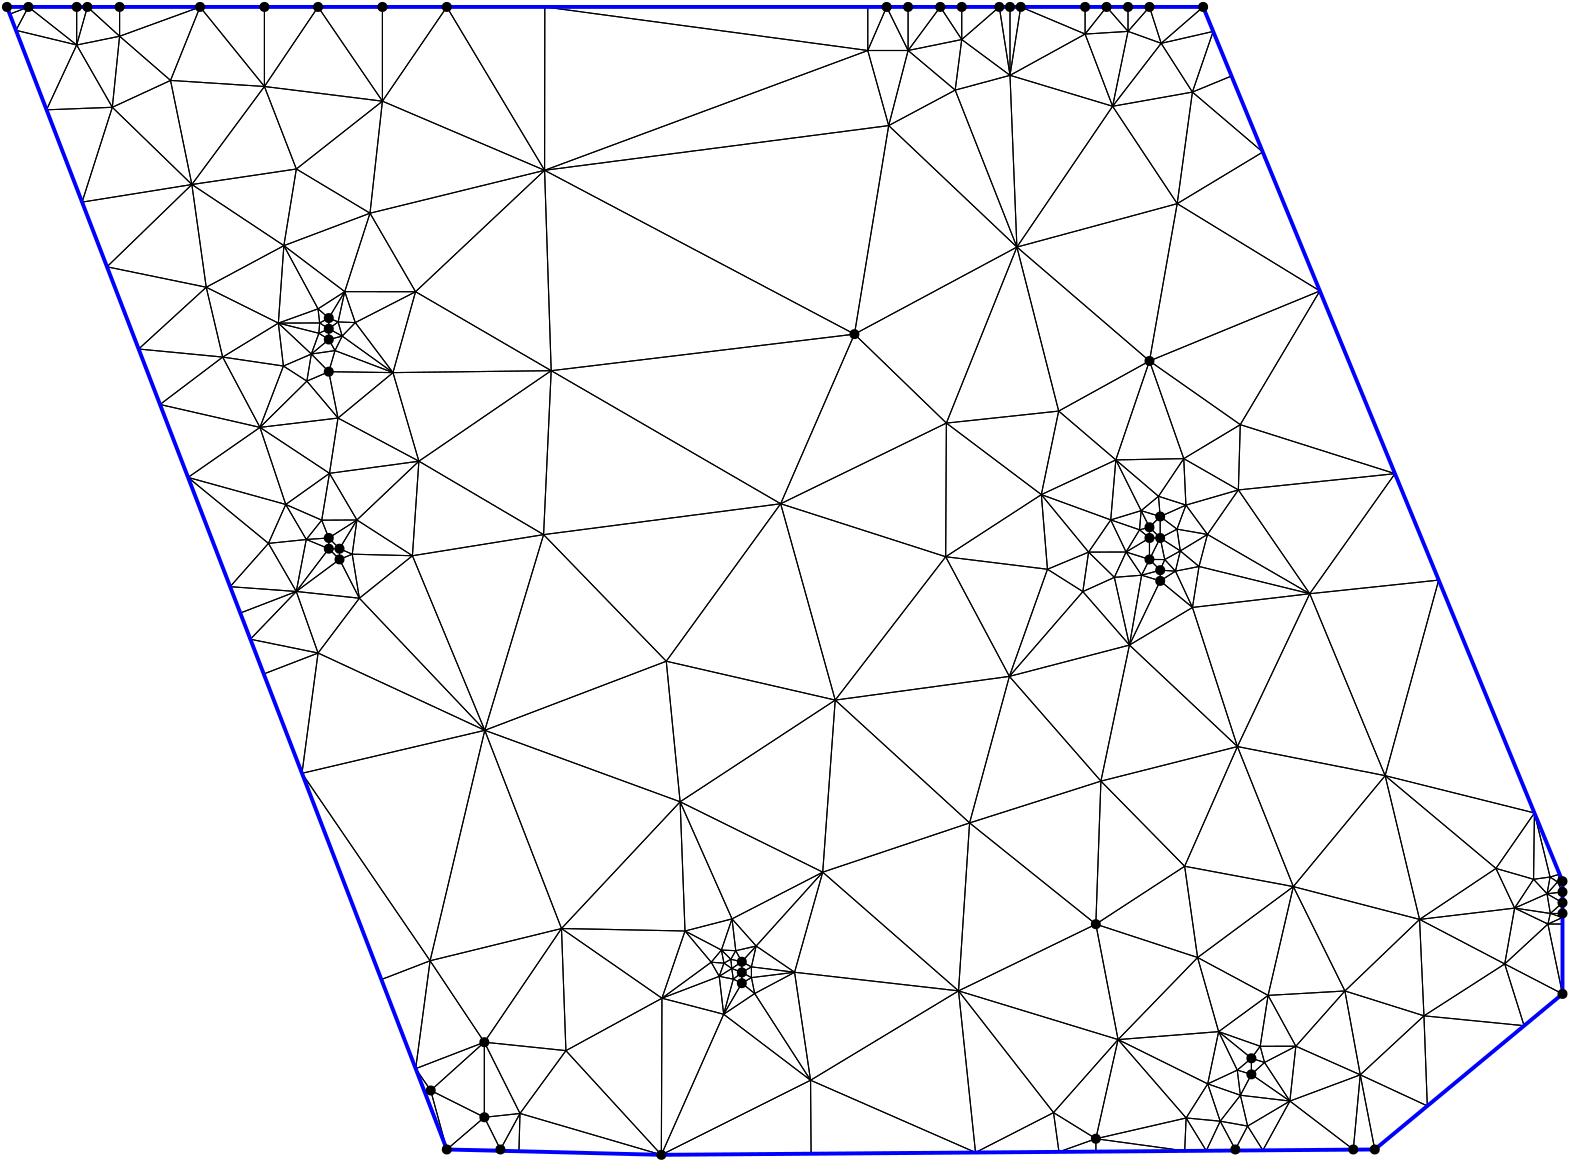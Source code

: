 <?xml version="1.0"?>
<!DOCTYPE ipe SYSTEM "ipe.dtd">
<ipe version="70218" creator="Ipe 7.2.24">
<info created="D:20221020151441" modified="D:20221020151441"/>
<ipestyle name="basic">
<symbol name="mark/disk(sx)" transformations="translations">
<path fill="sym-stroke">
0.6 0 0 0.6 0 0 e
</path>
</symbol>
<anglesize name="22.5 deg" value="22.5"/>
<anglesize name="30 deg" value="30"/>
<anglesize name="45 deg" value="45"/>
<anglesize name="60 deg" value="60"/>
<anglesize name="90 deg" value="90"/>
<arrowsize name="large" value="10"/>
<arrowsize name="small" value="5"/>
<arrowsize name="tiny" value="3"/>
<color name="blue" value="0 0 1"/>
<color name="gray" value="0.745"/>
<color name="green" value="0 1 0"/>
<color name="red" value="1 0 0"/>
<color name="pink" value="1 0.753 0.796"/>
<pen name="heavier" value="0.8"/>
<pen name="fat" value="1.4"/>
<pen name="ultrafat" value="2"/>
<gridsize name="16 pts (~6 mm)" value="16"/>
<gridsize name="32 pts (~12 mm)" value="32"/>
<gridsize name="4 pts" value="4"/>
<gridsize name="8 pts (~3 mm)" value="8"/>
<opacity name="10%" value="0.1"/>
<opacity name="25%" value="0.25"/>
<opacity name="50%" value="0.5"/>
<opacity name="75%" value="0.75"/>
<symbolsize name="large" value="5"/>
<symbolsize name="small" value="2"/>
<symbolsize name="tiny" value="1.1"/>
<textsize name="huge" value="\huge"/>
<textsize name="large" value="\large"/>
<textsize name="small" value="\small"/>
<textsize name="tiny" value="	iny"/>
<tiling name="falling" angle="-60" step="4" width="1"/>
<tiling name="rising" angle="30" step="4" width="1"/>
</ipestyle>
<page>
<layer name="hull"/>
<layer name="constraints"/>
<layer name="triangulation"/>
<layer name="obtuse"/>
<layer name="blub"/>
<layer name="problems"/>
<view layers="hull constraints triangulation obtuse blub" active="triangulation"/>
<path layer="triangulation" stroke="black">
141.993 500.548 m 
129.32 500.478 l 
</path>
<path layer="triangulation" stroke="black">
129.32 500.478 m 
131.862 494.069 l 
</path>
<path layer="triangulation" stroke="black">
131.862 494.069 m 
141.993 500.548 l 
</path>
<path layer="triangulation" stroke="black">
135.724 490.207 m 
131.862 490.207 l 
</path>
<path layer="triangulation" stroke="black">
131.862 490.207 m 
135.724 486.345 l 
</path>
<path layer="triangulation" stroke="black">
135.724 486.345 m 
135.724 490.207 l 
</path>
<path layer="triangulation" stroke="black">
82.5672 621.32 m 
108.69 656.602 l 
</path>
<path layer="triangulation" stroke="black">
108.69 656.602 m 
74.8902 658.789 l 
</path>
<path layer="triangulation" stroke="black">
74.8902 658.789 m 
82.5672 621.32 l 
</path>
<path layer="triangulation" stroke="black">
437.218 497.249 m 
431.172 501.793 l 
</path>
<path layer="triangulation" stroke="black">
431.172 501.793 m 
431.172 494.069 l 
</path>
<path layer="triangulation" stroke="black">
431.172 494.069 m 
437.218 497.249 l 
</path>
<path layer="triangulation" stroke="black">
284.011 339.666 m 
280.552 341.517 l 
</path>
<path layer="triangulation" stroke="black">
280.552 341.517 m 
280.552 337.655 l 
</path>
<path layer="triangulation" stroke="black">
280.552 337.655 m 
284.011 339.666 l 
</path>
<path layer="triangulation" stroke="black">
419.586 676.445 m 
411.862 685.241 l 
</path>
<path layer="triangulation" stroke="black">
411.862 685.241 m 
404.138 675.478 l 
</path>
<path layer="triangulation" stroke="black">
404.138 675.478 m 
419.586 676.445 l 
</path>
<path layer="triangulation" stroke="black">
128.576 571.48 m 
131.862 569.379 l 
</path>
<path layer="triangulation" stroke="black">
131.862 569.379 m 
131.862 573.241 l 
</path>
<path layer="triangulation" stroke="black">
131.862 573.241 m 
128.576 571.48 l 
</path>
<path layer="triangulation" stroke="black">
131.862 494.069 m 
131.862 490.207 l 
</path>
<path layer="triangulation" stroke="black">
131.862 490.207 m 
135.724 490.207 l 
</path>
<path layer="triangulation" stroke="black">
135.724 490.207 m 
131.862 494.069 l 
</path>
<path layer="triangulation" stroke="black">
200.695 286.901 m 
187.862 285.517 l 
</path>
<path layer="triangulation" stroke="black">
187.862 285.517 m 
193.655 273.931 l 
</path>
<path layer="triangulation" stroke="black">
193.655 273.931 m 
200.695 286.901 l 
</path>
<path layer="triangulation" stroke="black">
565.579 371.198 m 
565.892 395.074 l 
</path>
<path layer="triangulation" stroke="black">
565.892 395.074 m 
552.036 375.109 l 
</path>
<path layer="triangulation" stroke="black">
552.036 375.109 m 
565.579 371.198 l 
</path>
<path layer="triangulation" stroke="black">
470.019 329.404 m 
479.101 368.563 l 
</path>
<path layer="triangulation" stroke="black">
479.101 368.563 m 
444.634 343.033 l 
</path>
<path layer="triangulation" stroke="black">
444.634 343.033 m 
470.019 329.404 l 
</path>
<path layer="triangulation" stroke="black">
23.7241 685.241 m 
16.997 682.652 l 
</path>
<path layer="triangulation" stroke="black">
16.997 682.652 m 
19.2403 676.825 l 
</path>
<path layer="triangulation" stroke="black">
19.2403 676.825 m 
23.7241 685.241 l 
</path>
<path layer="triangulation" stroke="black">
432.802 486.302 m 
431.172 494.069 l 
</path>
<path layer="triangulation" stroke="black">
431.172 494.069 m 
427.31 486.345 l 
</path>
<path layer="triangulation" stroke="black">
427.31 486.345 m 
432.802 486.302 l 
</path>
<path layer="triangulation" stroke="black">
154.973 553.602 m 
135.172 537.246 l 
</path>
<path layer="triangulation" stroke="black">
135.172 537.246 m 
164.296 521.708 l 
</path>
<path layer="triangulation" stroke="black">
164.296 521.708 m 
154.973 553.602 l 
</path>
<path layer="triangulation" stroke="black">
284.021 335.804 m 
280.552 337.655 l 
</path>
<path layer="triangulation" stroke="black">
280.552 337.655 m 
280.552 333.793 l 
</path>
<path layer="triangulation" stroke="black">
280.552 333.793 m 
284.021 335.804 l 
</path>
<path layer="triangulation" stroke="black">
419.586 676.445 m 
427.31 685.241 l 
</path>
<path layer="triangulation" stroke="black">
427.31 685.241 m 
419.586 685.241 l 
</path>
<path layer="triangulation" stroke="black">
419.586 685.241 m 
419.586 676.445 l 
</path>
<path layer="triangulation" stroke="black">
131.862 490.207 m 
120.158 474.811 l 
</path>
<path layer="triangulation" stroke="black">
120.158 474.811 m 
135.724 486.345 l 
</path>
<path layer="triangulation" stroke="black">
135.724 486.345 m 
131.862 490.207 l 
</path>
<path layer="triangulation" stroke="black">
362.55 391.493 m 
376.879 444.244 l 
</path>
<path layer="triangulation" stroke="black">
376.879 444.244 m 
314.179 435.71 l 
</path>
<path layer="triangulation" stroke="black">
314.179 435.71 m 
362.55 391.493 l 
</path>
<path layer="triangulation" stroke="black">
299.547 337.725 m 
285.183 330.069 l 
</path>
<path layer="triangulation" stroke="black">
285.183 330.069 m 
305.296 298.86 l 
</path>
<path layer="triangulation" stroke="black">
305.296 298.86 m 
299.547 337.725 l 
</path>
<path layer="triangulation" stroke="black">
187.862 312.552 m 
168.552 295.172 l 
</path>
<path layer="triangulation" stroke="black">
168.552 295.172 m 
187.862 285.517 l 
</path>
<path layer="triangulation" stroke="black">
187.862 285.517 m 
187.862 312.552 l 
</path>
<path layer="triangulation" stroke="black">
576 370.483 m 
574.221 370.228 l 
</path>
<path layer="triangulation" stroke="black">
574.221 370.228 m 
576 366.621 l 
</path>
<path layer="triangulation" stroke="black">
576 366.621 m 
576 370.483 l 
</path>
<path layer="triangulation" stroke="black">
166.475 294.373 m 
174.345 273.931 l 
</path>
<path layer="triangulation" stroke="black">
174.345 273.931 m 
168.552 295.172 l 
</path>
<path layer="triangulation" stroke="black">
168.552 295.172 m 
166.475 294.373 l 
</path>
<path layer="triangulation" stroke="black">
272.419 336.259 m 
269.529 341.345 l 
</path>
<path layer="triangulation" stroke="black">
269.529 341.345 m 
251.802 328.38 l 
</path>
<path layer="triangulation" stroke="black">
251.802 328.38 m 
272.419 336.259 l 
</path>
<path layer="triangulation" stroke="black">
120.158 474.811 m 
123.756 493.533 l 
</path>
<path layer="triangulation" stroke="black">
123.756 493.533 m 
110.138 492.121 l 
</path>
<path layer="triangulation" stroke="black">
110.138 492.121 m 
120.158 474.811 l 
</path>
<path layer="triangulation" stroke="black">
174.345 273.931 m 
187.862 285.517 l 
</path>
<path layer="triangulation" stroke="black">
187.862 285.517 m 
168.552 295.172 l 
</path>
<path layer="triangulation" stroke="black">
168.552 295.172 m 
174.345 273.931 l 
</path>
<path layer="triangulation" stroke="black">
193.655 273.931 m 
200.317 273.282 l 
</path>
<path layer="triangulation" stroke="black">
200.317 273.282 m 
200.695 286.901 l 
</path>
<path layer="triangulation" stroke="black">
200.695 286.901 m 
193.655 273.931 l 
</path>
<path layer="triangulation" stroke="black">
278.371 345.494 m 
277.024 356.949 l 
</path>
<path layer="triangulation" stroke="black">
277.024 356.949 m 
273.207 345.723 l 
</path>
<path layer="triangulation" stroke="black">
273.207 345.723 m 
278.371 345.494 l 
</path>
<path layer="triangulation" stroke="black">
168.333 341.871 m 
215.638 353.476 l 
</path>
<path layer="triangulation" stroke="black">
215.638 353.476 m 
188.022 424.825 l 
</path>
<path layer="triangulation" stroke="black">
188.022 424.825 m 
168.333 341.871 l 
</path>
<path layer="triangulation" stroke="black">
174.345 273.931 m 
193.655 273.931 l 
</path>
<path layer="triangulation" stroke="black">
193.655 273.931 m 
187.862 285.517 l 
</path>
<path layer="triangulation" stroke="black">
187.862 285.517 m 
174.345 273.931 l 
</path>
<path layer="triangulation" stroke="black">
200.317 273.282 m 
251.586 272 l 
</path>
<path layer="triangulation" stroke="black">
251.586 272 m 
200.695 286.901 l 
</path>
<path layer="triangulation" stroke="black">
200.695 286.901 m 
200.317 273.282 l 
</path>
<path layer="triangulation" stroke="black">
414.668 479.895 m 
403.323 474.763 l 
</path>
<path layer="triangulation" stroke="black">
403.323 474.763 m 
420.1 455.522 l 
</path>
<path layer="triangulation" stroke="black">
420.1 455.522 m 
414.668 479.895 l 
</path>
<path layer="triangulation" stroke="black">
217.227 309.507 m 
187.862 312.552 l 
</path>
<path layer="triangulation" stroke="black">
187.862 312.552 m 
200.695 286.901 l 
</path>
<path layer="triangulation" stroke="black">
200.695 286.901 m 
217.227 309.507 l 
</path>
<path layer="triangulation" stroke="black">
377.103 660.622 m 
380.966 685.241 l 
</path>
<path layer="triangulation" stroke="black">
380.966 685.241 m 
377.103 685.241 l 
</path>
<path layer="triangulation" stroke="black">
377.103 685.241 m 
377.103 660.622 l 
</path>
<path layer="triangulation" stroke="black">
140.3 488.232 m 
135.724 486.345 l 
</path>
<path layer="triangulation" stroke="black">
135.724 486.345 m 
142.869 472.383 l 
</path>
<path layer="triangulation" stroke="black">
142.869 472.383 m 
140.3 488.232 l 
</path>
<path layer="triangulation" stroke="black">
284.021 335.804 m 
280.552 333.793 l 
</path>
<path layer="triangulation" stroke="black">
280.552 333.793 m 
285.183 330.069 l 
</path>
<path layer="triangulation" stroke="black">
285.183 330.069 m 
284.021 335.804 l 
</path>
<path layer="triangulation" stroke="black">
276.94 339.091 m 
274.12 341.021 l 
</path>
<path layer="triangulation" stroke="black">
274.12 341.021 m 
272.419 336.259 l 
</path>
<path layer="triangulation" stroke="black">
272.419 336.259 m 
276.94 339.091 l 
</path>
<path layer="triangulation" stroke="black">
164.296 521.708 m 
132.116 517.344 l 
</path>
<path layer="triangulation" stroke="black">
132.116 517.344 m 
141.993 500.548 l 
</path>
<path layer="triangulation" stroke="black">
141.993 500.548 m 
164.296 521.708 l 
</path>
<path layer="triangulation" stroke="black">
141.993 500.548 m 
132.116 517.344 l 
</path>
<path layer="triangulation" stroke="black">
132.116 517.344 m 
129.32 500.478 l 
</path>
<path layer="triangulation" stroke="black">
129.32 500.478 m 
141.993 500.548 l 
</path>
<path layer="triangulation" stroke="black">
134.101 561.527 m 
136.686 566.746 l 
</path>
<path layer="triangulation" stroke="black">
136.686 566.746 m 
131.862 565.517 l 
</path>
<path layer="triangulation" stroke="black">
131.862 565.517 m 
134.101 561.527 l 
</path>
<path layer="triangulation" stroke="black">
56.5517 674.697 m 
53.9344 649.119 l 
</path>
<path layer="triangulation" stroke="black">
53.9344 649.119 m 
74.8902 658.789 l 
</path>
<path layer="triangulation" stroke="black">
74.8902 658.789 m 
56.5517 674.697 l 
</path>
<path layer="triangulation" stroke="black">
115.693 599.313 m 
127.99 576.564 l 
</path>
<path layer="triangulation" stroke="black">
127.99 576.564 m 
137.607 582.748 l 
</path>
<path layer="triangulation" stroke="black">
137.607 582.748 m 
115.693 599.313 l 
</path>
<path layer="triangulation" stroke="black">
74.8902 658.789 m 
108.69 656.602 l 
</path>
<path layer="triangulation" stroke="black">
108.69 656.602 m 
85.5172 685.241 l 
</path>
<path layer="triangulation" stroke="black">
85.5172 685.241 m 
74.8902 658.789 l 
</path>
<path layer="triangulation" stroke="black">
120.182 626.904 m 
146.702 610.993 l 
</path>
<path layer="triangulation" stroke="black">
146.702 610.993 m 
151.172 651.313 l 
</path>
<path layer="triangulation" stroke="black">
151.172 651.313 m 
120.182 626.904 l 
</path>
<path layer="triangulation" stroke="black">
44.9655 685.241 m 
41.1034 671.546 l 
</path>
<path layer="triangulation" stroke="black">
41.1034 671.546 m 
56.5517 674.697 l 
</path>
<path layer="triangulation" stroke="black">
56.5517 674.697 m 
44.9655 685.241 l 
</path>
<path layer="triangulation" stroke="black">
41.1034 685.241 m 
41.1034 671.546 l 
</path>
<path layer="triangulation" stroke="black">
41.1034 671.546 m 
44.9655 685.241 l 
</path>
<path layer="triangulation" stroke="black">
44.9655 685.241 m 
41.1034 685.241 l 
</path>
<path layer="triangulation" stroke="black">
340.414 685.241 m 
340.414 669.566 l 
</path>
<path layer="triangulation" stroke="black">
340.414 669.566 m 
352 685.241 l 
</path>
<path layer="triangulation" stroke="black">
352 685.241 m 
340.414 685.241 l 
</path>
<path layer="triangulation" stroke="black">
325.897 669.561 m 
340.414 669.566 l 
</path>
<path layer="triangulation" stroke="black">
340.414 669.566 m 
332.69 685.241 l 
</path>
<path layer="triangulation" stroke="black">
332.69 685.241 m 
325.897 669.561 l 
</path>
<path layer="triangulation" stroke="black">
332.69 685.241 m 
340.414 669.566 l 
</path>
<path layer="triangulation" stroke="black">
340.414 669.566 m 
340.414 685.241 l 
</path>
<path layer="triangulation" stroke="black">
340.414 685.241 m 
332.69 685.241 l 
</path>
<path layer="triangulation" stroke="black">
151.172 651.313 m 
128 685.241 l 
</path>
<path layer="triangulation" stroke="black">
128 685.241 m 
108.69 656.602 l 
</path>
<path layer="triangulation" stroke="black">
108.69 656.602 m 
151.172 651.313 l 
</path>
<path layer="triangulation" stroke="black">
136.686 566.746 m 
131.862 569.379 l 
</path>
<path layer="triangulation" stroke="black">
131.862 569.379 m 
131.862 565.517 l 
</path>
<path layer="triangulation" stroke="black">
131.862 565.517 m 
136.686 566.746 l 
</path>
<path layer="triangulation" stroke="black">
82.5672 621.32 m 
74.8902 658.789 l 
</path>
<path layer="triangulation" stroke="black">
74.8902 658.789 m 
53.9344 649.119 l 
</path>
<path layer="triangulation" stroke="black">
53.9344 649.119 m 
82.5672 621.32 l 
</path>
<path layer="triangulation" stroke="black">
108.69 656.602 m 
108.69 685.241 l 
</path>
<path layer="triangulation" stroke="black">
108.69 685.241 m 
85.5172 685.241 l 
</path>
<path layer="triangulation" stroke="black">
85.5172 685.241 m 
108.69 656.602 l 
</path>
<path layer="triangulation" stroke="black">
359.724 673.51 m 
340.414 669.566 l 
</path>
<path layer="triangulation" stroke="black">
340.414 669.566 m 
357.367 655.304 l 
</path>
<path layer="triangulation" stroke="black">
357.367 655.304 m 
359.724 673.51 l 
</path>
<path layer="triangulation" stroke="black">
388.378 509.68 m 
354.194 535.431 l 
</path>
<path layer="triangulation" stroke="black">
354.194 535.431 m 
353.948 487.313 l 
</path>
<path layer="triangulation" stroke="black">
353.948 487.313 m 
388.378 509.68 l 
</path>
<path layer="triangulation" stroke="black">
340.414 669.566 m 
333.428 642.53 l 
</path>
<path layer="triangulation" stroke="black">
333.428 642.53 m 
357.367 655.304 l 
</path>
<path layer="triangulation" stroke="black">
357.367 655.304 m 
340.414 669.566 l 
</path>
<path layer="triangulation" stroke="black">
352 685.241 m 
340.414 669.566 l 
</path>
<path layer="triangulation" stroke="black">
340.414 669.566 m 
359.724 673.51 l 
</path>
<path layer="triangulation" stroke="black">
359.724 673.51 m 
352 685.241 l 
</path>
<path layer="triangulation" stroke="black">
357.367 655.304 m 
333.428 642.53 l 
</path>
<path layer="triangulation" stroke="black">
333.428 642.53 m 
379.584 598.798 l 
</path>
<path layer="triangulation" stroke="black">
379.584 598.798 m 
357.367 655.304 l 
</path>
<path layer="triangulation" stroke="black">
379.584 598.798 m 
427.31 557.793 l 
</path>
<path layer="triangulation" stroke="black">
427.31 557.793 m 
437.291 614.426 l 
</path>
<path layer="triangulation" stroke="black">
437.291 614.426 m 
379.584 598.798 l 
</path>
<path layer="triangulation" stroke="black">
437.218 497.249 m 
440.429 505.905 l 
</path>
<path layer="triangulation" stroke="black">
440.429 505.905 m 
431.172 501.793 l 
</path>
<path layer="triangulation" stroke="black">
431.172 501.793 m 
437.218 497.249 l 
</path>
<path layer="triangulation" stroke="black">
442.785 469.058 m 
431.172 478.621 l 
</path>
<path layer="triangulation" stroke="black">
431.172 478.621 m 
420.1 455.522 l 
</path>
<path layer="triangulation" stroke="black">
420.1 455.522 m 
442.785 469.058 l 
</path>
<path layer="triangulation" stroke="black">
411.862 685.241 m 
404.138 685.241 l 
</path>
<path layer="triangulation" stroke="black">
404.138 685.241 m 
404.138 675.478 l 
</path>
<path layer="triangulation" stroke="black">
404.138 675.478 m 
411.862 685.241 l 
</path>
<path layer="triangulation" stroke="black">
404.138 675.478 m 
404.138 685.241 l 
</path>
<path layer="triangulation" stroke="black">
404.138 685.241 m 
380.966 685.241 l 
</path>
<path layer="triangulation" stroke="black">
380.966 685.241 m 
404.138 675.478 l 
</path>
<path layer="triangulation" stroke="black">
430.556 509.077 m 
424.302 503.911 l 
</path>
<path layer="triangulation" stroke="black">
424.302 503.911 m 
431.172 501.793 l 
</path>
<path layer="triangulation" stroke="black">
431.172 501.793 m 
430.556 509.077 l 
</path>
<path layer="triangulation" stroke="black">
431.172 494.069 m 
431.172 501.793 l 
</path>
<path layer="triangulation" stroke="black">
431.172 501.793 m 
427.31 497.931 l 
</path>
<path layer="triangulation" stroke="black">
427.31 497.931 m 
431.172 494.069 l 
</path>
<path layer="triangulation" stroke="black">
427.31 494.069 m 
431.172 494.069 l 
</path>
<path layer="triangulation" stroke="black">
431.172 494.069 m 
427.31 497.931 l 
</path>
<path layer="triangulation" stroke="black">
427.31 497.931 m 
427.31 494.069 l 
</path>
<path layer="triangulation" stroke="black">
416.006 313.491 m 
444.634 343.033 l 
</path>
<path layer="triangulation" stroke="black">
444.634 343.033 m 
408 355.034 l 
</path>
<path layer="triangulation" stroke="black">
408 355.034 m 
416.006 313.491 l 
</path>
<path layer="triangulation" stroke="black">
423.737 497.007 m 
427.31 494.069 l 
</path>
<path layer="triangulation" stroke="black">
427.31 494.069 m 
427.31 497.931 l 
</path>
<path layer="triangulation" stroke="black">
427.31 497.931 m 
423.737 497.007 l 
</path>
<path layer="triangulation" stroke="black">
427.31 486.345 m 
431.172 494.069 l 
</path>
<path layer="triangulation" stroke="black">
431.172 494.069 m 
427.31 494.069 l 
</path>
<path layer="triangulation" stroke="black">
427.31 494.069 m 
427.31 486.345 l 
</path>
<path layer="triangulation" stroke="black">
442.769 654.596 m 
450.243 676.429 l 
</path>
<path layer="triangulation" stroke="black">
450.243 676.429 m 
431.514 672.146 l 
</path>
<path layer="triangulation" stroke="black">
431.514 672.146 m 
442.769 654.596 l 
</path>
<path layer="triangulation" stroke="black">
576 366.621 m 
570.427 365.982 l 
</path>
<path layer="triangulation" stroke="black">
570.427 365.982 m 
576 362.759 l 
</path>
<path layer="triangulation" stroke="black">
576 362.759 m 
576 366.621 l 
</path>
<path layer="triangulation" stroke="black">
420.1 455.522 m 
431.172 478.621 l 
</path>
<path layer="triangulation" stroke="black">
431.172 478.621 m 
424.482 480.667 l 
</path>
<path layer="triangulation" stroke="black">
424.482 480.667 m 
420.1 455.522 l 
</path>
<path layer="triangulation" stroke="black">
432.802 486.302 m 
438.407 489.414 l 
</path>
<path layer="triangulation" stroke="black">
438.407 489.414 m 
431.172 494.069 l 
</path>
<path layer="triangulation" stroke="black">
431.172 494.069 m 
432.802 486.302 l 
</path>
<path layer="triangulation" stroke="black">
427.31 494.069 m 
418.885 489.021 l 
</path>
<path layer="triangulation" stroke="black">
418.885 489.021 m 
427.31 486.345 l 
</path>
<path layer="triangulation" stroke="black">
427.31 486.345 m 
427.31 494.069 l 
</path>
<path layer="triangulation" stroke="black">
424.482 480.667 m 
431.172 482.483 l 
</path>
<path layer="triangulation" stroke="black">
431.172 482.483 m 
427.31 486.345 l 
</path>
<path layer="triangulation" stroke="black">
427.31 486.345 m 
424.482 480.667 l 
</path>
<path layer="triangulation" stroke="black">
503.193 300.802 m 
508.414 273.931 l 
</path>
<path layer="triangulation" stroke="black">
508.414 273.931 m 
527.331 289.605 l 
</path>
<path layer="triangulation" stroke="black">
527.331 289.605 m 
503.193 300.802 l 
</path>
<path layer="triangulation" stroke="black">
468.73 305.251 m 
464 306.759 l 
</path>
<path layer="triangulation" stroke="black">
464 306.759 m 
464 300.966 l 
</path>
<path layer="triangulation" stroke="black">
464 300.966 m 
468.73 305.251 l 
</path>
<path layer="triangulation" stroke="black">
305.296 298.86 m 
274.028 322.604 l 
</path>
<path layer="triangulation" stroke="black">
274.028 322.604 m 
251.586 272 l 
</path>
<path layer="triangulation" stroke="black">
251.586 272 m 
305.296 298.86 l 
</path>
<path layer="triangulation" stroke="black">
452.772 284.109 m 
440.506 285.273 l 
</path>
<path layer="triangulation" stroke="black">
440.506 285.273 m 
447.758 273.475 l 
</path>
<path layer="triangulation" stroke="black">
447.758 273.475 m 
452.772 284.109 l 
</path>
<path layer="triangulation" stroke="black">
460.045 293.449 m 
462.644 282.351 l 
</path>
<path layer="triangulation" stroke="black">
462.644 282.351 m 
477.853 291.356 l 
</path>
<path layer="triangulation" stroke="black">
477.853 291.356 m 
460.045 293.449 l 
</path>
<path layer="triangulation" stroke="black">
480.007 311.1 m 
497.663 330.992 l 
</path>
<path layer="triangulation" stroke="black">
497.663 330.992 m 
470.019 329.404 l 
</path>
<path layer="triangulation" stroke="black">
470.019 329.404 m 
480.007 311.1 l 
</path>
<path layer="triangulation" stroke="black">
512.147 408.504 m 
565.892 395.074 l 
</path>
<path layer="triangulation" stroke="black">
565.892 395.074 m 
531.43 478.914 l 
</path>
<path layer="triangulation" stroke="black">
531.43 478.914 m 
512.147 408.504 l 
</path>
<path layer="triangulation" stroke="black">
460.045 293.449 m 
448.273 297.545 l 
</path>
<path layer="triangulation" stroke="black">
448.273 297.545 m 
452.772 284.109 l 
</path>
<path layer="triangulation" stroke="black">
452.772 284.109 m 
460.045 293.449 l 
</path>
<path layer="triangulation" stroke="black">
500.69 273.873 m 
508.414 273.931 l 
</path>
<path layer="triangulation" stroke="black">
508.414 273.931 m 
500.69 273.931 l 
</path>
<path layer="triangulation" stroke="black">
500.69 273.931 m 
500.69 273.873 l 
</path>
<path layer="triangulation" stroke="black">
211.931 554.296 m 
209.193 495.278 l 
</path>
<path layer="triangulation" stroke="black">
209.193 495.278 m 
294.537 506.395 l 
</path>
<path layer="triangulation" stroke="black">
294.537 506.395 m 
211.931 554.296 l 
</path>
<path layer="triangulation" stroke="black">
127.999 452.646 m 
142.869 472.383 l 
</path>
<path layer="triangulation" stroke="black">
142.869 472.383 m 
120.158 474.811 l 
</path>
<path layer="triangulation" stroke="black">
120.158 474.811 m 
127.999 452.646 l 
</path>
<path layer="triangulation" stroke="black">
122.211 409.352 m 
168.333 341.871 l 
</path>
<path layer="triangulation" stroke="black">
168.333 341.871 m 
188.022 424.825 l 
</path>
<path layer="triangulation" stroke="black">
188.022 424.825 m 
122.211 409.352 l 
</path>
<path layer="triangulation" stroke="black">
123.756 493.533 m 
131.862 494.069 l 
</path>
<path layer="triangulation" stroke="black">
131.862 494.069 m 
129.32 500.478 l 
</path>
<path layer="triangulation" stroke="black">
129.32 500.478 m 
123.756 493.533 l 
</path>
<path layer="triangulation" stroke="black">
107.087 533.885 m 
116.368 506.131 l 
</path>
<path layer="triangulation" stroke="black">
116.368 506.131 m 
132.116 517.344 l 
</path>
<path layer="triangulation" stroke="black">
132.116 517.344 m 
107.087 533.885 l 
</path>
<path layer="triangulation" stroke="black">
125.582 560.29 m 
131.862 565.517 l 
</path>
<path layer="triangulation" stroke="black">
131.862 565.517 m 
128.294 567.76 l 
</path>
<path layer="triangulation" stroke="black">
128.294 567.76 m 
125.582 560.29 l 
</path>
<path layer="triangulation" stroke="black">
125.582 560.29 m 
134.101 561.527 l 
</path>
<path layer="triangulation" stroke="black">
134.101 561.527 m 
131.862 565.517 l 
</path>
<path layer="triangulation" stroke="black">
131.862 565.517 m 
125.582 560.29 l 
</path>
<path layer="triangulation" stroke="black">
131.862 553.931 m 
135.172 537.246 l 
</path>
<path layer="triangulation" stroke="black">
135.172 537.246 m 
154.973 553.602 l 
</path>
<path layer="triangulation" stroke="black">
154.973 553.602 m 
131.862 553.931 l 
</path>
<path layer="triangulation" stroke="black">
93.6581 559.193 m 
115.529 555.964 l 
</path>
<path layer="triangulation" stroke="black">
115.529 555.964 m 
113.71 571.424 l 
</path>
<path layer="triangulation" stroke="black">
113.71 571.424 m 
93.6581 559.193 l 
</path>
<path layer="triangulation" stroke="black">
131.862 565.517 m 
131.862 569.379 l 
</path>
<path layer="triangulation" stroke="black">
131.862 569.379 m 
128.294 567.76 l 
</path>
<path layer="triangulation" stroke="black">
128.294 567.76 m 
131.862 565.517 l 
</path>
<path layer="triangulation" stroke="black">
437.218 497.249 m 
431.172 494.069 l 
</path>
<path layer="triangulation" stroke="black">
431.172 494.069 m 
438.407 489.414 l 
</path>
<path layer="triangulation" stroke="black">
438.407 489.414 m 
437.218 497.249 l 
</path>
<path layer="triangulation" stroke="black">
419.586 676.445 m 
431.514 672.146 l 
</path>
<path layer="triangulation" stroke="black">
431.514 672.146 m 
427.31 685.241 l 
</path>
<path layer="triangulation" stroke="black">
427.31 685.241 m 
419.586 676.445 l 
</path>
<path layer="triangulation" stroke="black">
446.621 685.241 m 
427.31 685.241 l 
</path>
<path layer="triangulation" stroke="black">
427.31 685.241 m 
431.514 672.146 l 
</path>
<path layer="triangulation" stroke="black">
431.514 672.146 m 
446.621 685.241 l 
</path>
<path layer="triangulation" stroke="black">
460.001 534.866 m 
488.645 583.004 l 
</path>
<path layer="triangulation" stroke="black">
488.645 583.004 m 
427.31 557.793 l 
</path>
<path layer="triangulation" stroke="black">
427.31 557.793 m 
460.001 534.866 l 
</path>
<path layer="triangulation" stroke="black">
450.243 676.429 m 
446.621 685.241 l 
</path>
<path layer="triangulation" stroke="black">
446.621 685.241 m 
431.514 672.146 l 
</path>
<path layer="triangulation" stroke="black">
431.514 672.146 m 
450.243 676.429 l 
</path>
<path layer="triangulation" stroke="black">
294.537 506.395 m 
253.352 449.697 l 
</path>
<path layer="triangulation" stroke="black">
253.352 449.697 m 
314.179 435.71 l 
</path>
<path layer="triangulation" stroke="black">
314.179 435.71 m 
294.537 506.395 l 
</path>
<path layer="triangulation" stroke="black">
362.55 391.493 m 
309.679 373.763 l 
</path>
<path layer="triangulation" stroke="black">
309.679 373.763 m 
358.568 331.023 l 
</path>
<path layer="triangulation" stroke="black">
358.568 331.023 m 
362.55 391.493 l 
</path>
<path layer="triangulation" stroke="black">
314.179 435.71 m 
258.343 399.094 l 
</path>
<path layer="triangulation" stroke="black">
258.343 399.094 m 
309.679 373.763 l 
</path>
<path layer="triangulation" stroke="black">
309.679 373.763 m 
314.179 435.71 l 
</path>
<path layer="triangulation" stroke="black">
122.211 409.352 m 
188.022 424.825 l 
</path>
<path layer="triangulation" stroke="black">
188.022 424.825 m 
127.999 452.646 l 
</path>
<path layer="triangulation" stroke="black">
127.999 452.646 m 
122.211 409.352 l 
</path>
<path layer="triangulation" stroke="black">
280.552 341.517 m 
278.371 345.494 l 
</path>
<path layer="triangulation" stroke="black">
278.371 345.494 m 
276.599 342.399 l 
</path>
<path layer="triangulation" stroke="black">
276.599 342.399 m 
280.552 341.517 l 
</path>
<path layer="triangulation" stroke="black">
258.343 399.094 m 
277.024 356.949 l 
</path>
<path layer="triangulation" stroke="black">
277.024 356.949 m 
309.679 373.763 l 
</path>
<path layer="triangulation" stroke="black">
309.679 373.763 m 
258.343 399.094 l 
</path>
<path layer="triangulation" stroke="black">
274.028 322.604 m 
251.802 328.38 l 
</path>
<path layer="triangulation" stroke="black">
251.802 328.38 m 
251.586 272 l 
</path>
<path layer="triangulation" stroke="black">
251.586 272 m 
274.028 322.604 l 
</path>
<path layer="triangulation" stroke="black">
187.862 312.552 m 
187.862 285.517 l 
</path>
<path layer="triangulation" stroke="black">
187.862 285.517 m 
200.695 286.901 l 
</path>
<path layer="triangulation" stroke="black">
200.695 286.901 m 
187.862 312.552 l 
</path>
<path layer="triangulation" stroke="black">
193.643 273.449 m 
200.317 273.282 l 
</path>
<path layer="triangulation" stroke="black">
200.317 273.282 m 
193.655 273.931 l 
</path>
<path layer="triangulation" stroke="black">
193.655 273.931 m 
193.643 273.449 l 
</path>
<path layer="triangulation" stroke="black">
280.552 337.655 m 
276.94 339.091 l 
</path>
<path layer="triangulation" stroke="black">
276.94 339.091 m 
277.486 335.253 l 
</path>
<path layer="triangulation" stroke="black">
277.486 335.253 m 
280.552 337.655 l 
</path>
<path layer="triangulation" stroke="black">
280.552 337.655 m 
280.552 341.517 l 
</path>
<path layer="triangulation" stroke="black">
280.552 341.517 m 
276.94 339.091 l 
</path>
<path layer="triangulation" stroke="black">
276.94 339.091 m 
280.552 337.655 l 
</path>
<path layer="triangulation" stroke="black">
280.552 337.655 m 
277.486 335.253 l 
</path>
<path layer="triangulation" stroke="black">
277.486 335.253 m 
280.552 333.793 l 
</path>
<path layer="triangulation" stroke="black">
280.552 333.793 m 
280.552 337.655 l 
</path>
<path layer="triangulation" stroke="black">
274.12 341.021 m 
269.529 341.345 l 
</path>
<path layer="triangulation" stroke="black">
269.529 341.345 m 
272.419 336.259 l 
</path>
<path layer="triangulation" stroke="black">
272.419 336.259 m 
274.12 341.021 l 
</path>
<path layer="triangulation" stroke="black">
276.599 342.399 m 
278.371 345.494 l 
</path>
<path layer="triangulation" stroke="black">
278.371 345.494 m 
273.207 345.723 l 
</path>
<path layer="triangulation" stroke="black">
273.207 345.723 m 
276.599 342.399 l 
</path>
<path layer="triangulation" stroke="black">
269.529 341.345 m 
260.103 352.584 l 
</path>
<path layer="triangulation" stroke="black">
260.103 352.584 m 
251.802 328.38 l 
</path>
<path layer="triangulation" stroke="black">
251.802 328.38 m 
269.529 341.345 l 
</path>
<path layer="triangulation" stroke="black">
274.12 341.021 m 
276.599 342.399 l 
</path>
<path layer="triangulation" stroke="black">
276.599 342.399 m 
273.207 345.723 l 
</path>
<path layer="triangulation" stroke="black">
273.207 345.723 m 
274.12 341.021 l 
</path>
<path layer="triangulation" stroke="black">
280.552 341.517 m 
284.011 339.666 l 
</path>
<path layer="triangulation" stroke="black">
284.011 339.666 m 
285.713 347.173 l 
</path>
<path layer="triangulation" stroke="black">
285.713 347.173 m 
280.552 341.517 l 
</path>
<path layer="triangulation" stroke="black">
164.296 521.708 m 
135.172 537.246 l 
</path>
<path layer="triangulation" stroke="black">
135.172 537.246 m 
132.116 517.344 l 
</path>
<path layer="triangulation" stroke="black">
132.116 517.344 m 
164.296 521.708 l 
</path>
<path layer="triangulation" stroke="black">
135.724 486.345 m 
120.158 474.811 l 
</path>
<path layer="triangulation" stroke="black">
120.158 474.811 m 
142.869 472.383 l 
</path>
<path layer="triangulation" stroke="black">
142.869 472.383 m 
135.724 486.345 l 
</path>
<path layer="triangulation" stroke="black">
131.862 490.207 m 
123.756 493.533 l 
</path>
<path layer="triangulation" stroke="black">
123.756 493.533 m 
120.158 474.811 l 
</path>
<path layer="triangulation" stroke="black">
120.158 474.811 m 
131.862 490.207 l 
</path>
<path layer="triangulation" stroke="black">
131.862 490.207 m 
131.862 494.069 l 
</path>
<path layer="triangulation" stroke="black">
131.862 494.069 m 
123.756 493.533 l 
</path>
<path layer="triangulation" stroke="black">
123.756 493.533 m 
131.862 490.207 l 
</path>
<path layer="triangulation" stroke="black">
125.582 560.29 m 
131.862 553.931 l 
</path>
<path layer="triangulation" stroke="black">
131.862 553.931 m 
134.101 561.527 l 
</path>
<path layer="triangulation" stroke="black">
134.101 561.527 m 
125.582 560.29 l 
</path>
<path layer="triangulation" stroke="black">
19.2403 676.825 m 
30.2546 648.214 l 
</path>
<path layer="triangulation" stroke="black">
30.2546 648.214 m 
41.1034 671.546 l 
</path>
<path layer="triangulation" stroke="black">
41.1034 671.546 m 
19.2403 676.825 l 
</path>
<path layer="triangulation" stroke="black">
56.5517 685.241 m 
56.5517 674.697 l 
</path>
<path layer="triangulation" stroke="black">
56.5517 674.697 m 
85.5172 685.241 l 
</path>
<path layer="triangulation" stroke="black">
85.5172 685.241 m 
56.5517 685.241 l 
</path>
<path layer="triangulation" stroke="black">
82.5672 621.32 m 
52.0149 591.69 l 
</path>
<path layer="triangulation" stroke="black">
52.0149 591.69 m 
87.7435 584.332 l 
</path>
<path layer="triangulation" stroke="black">
87.7435 584.332 m 
82.5672 621.32 l 
</path>
<path layer="triangulation" stroke="black">
16 685.241 m 
16.997 682.652 l 
</path>
<path layer="triangulation" stroke="black">
16.997 682.652 m 
23.7241 685.241 l 
</path>
<path layer="triangulation" stroke="black">
23.7241 685.241 m 
16 685.241 l 
</path>
<path layer="triangulation" stroke="black">
125.582 560.29 m 
123.97 550.536 l 
</path>
<path layer="triangulation" stroke="black">
123.97 550.536 m 
131.862 553.931 l 
</path>
<path layer="triangulation" stroke="black">
131.862 553.931 m 
125.582 560.29 l 
</path>
<path layer="triangulation" stroke="black">
107.087 533.885 m 
132.116 517.344 l 
</path>
<path layer="triangulation" stroke="black">
132.116 517.344 m 
135.172 537.246 l 
</path>
<path layer="triangulation" stroke="black">
135.172 537.246 m 
107.087 533.885 l 
</path>
<path layer="triangulation" stroke="black">
131.862 569.379 m 
136.686 566.746 l 
</path>
<path layer="triangulation" stroke="black">
136.686 566.746 m 
135.215 571.842 l 
</path>
<path layer="triangulation" stroke="black">
135.215 571.842 m 
131.862 569.379 l 
</path>
<path layer="triangulation" stroke="black">
151.172 651.313 m 
174.345 685.241 l 
</path>
<path layer="triangulation" stroke="black">
174.345 685.241 m 
151.172 685.241 l 
</path>
<path layer="triangulation" stroke="black">
151.172 685.241 m 
151.172 651.313 l 
</path>
<path layer="triangulation" stroke="black">
209.193 495.278 m 
164.296 521.708 l 
</path>
<path layer="triangulation" stroke="black">
164.296 521.708 m 
161.972 487.679 l 
</path>
<path layer="triangulation" stroke="black">
161.972 487.679 m 
209.193 495.278 l 
</path>
<path layer="triangulation" stroke="black">
131.862 553.931 m 
123.97 550.536 l 
</path>
<path layer="triangulation" stroke="black">
123.97 550.536 m 
135.172 537.246 l 
</path>
<path layer="triangulation" stroke="black">
135.172 537.246 m 
131.862 553.931 l 
</path>
<path layer="triangulation" stroke="black">
123.97 550.536 m 
107.087 533.885 l 
</path>
<path layer="triangulation" stroke="black">
107.087 533.885 m 
135.172 537.246 l 
</path>
<path layer="triangulation" stroke="black">
135.172 537.246 m 
123.97 550.536 l 
</path>
<path layer="triangulation" stroke="black">
141.993 500.548 m 
131.862 494.069 l 
</path>
<path layer="triangulation" stroke="black">
131.862 494.069 m 
135.724 490.207 l 
</path>
<path layer="triangulation" stroke="black">
135.724 490.207 m 
141.993 500.548 l 
</path>
<path layer="triangulation" stroke="black">
116.368 506.131 m 
129.32 500.478 l 
</path>
<path layer="triangulation" stroke="black">
129.32 500.478 m 
132.116 517.344 l 
</path>
<path layer="triangulation" stroke="black">
132.116 517.344 m 
116.368 506.131 l 
</path>
<path layer="triangulation" stroke="black">
116.368 506.131 m 
123.756 493.533 l 
</path>
<path layer="triangulation" stroke="black">
123.756 493.533 m 
129.32 500.478 l 
</path>
<path layer="triangulation" stroke="black">
129.32 500.478 m 
116.368 506.131 l 
</path>
<path layer="triangulation" stroke="black">
405.389 488.979 m 
403.323 474.763 l 
</path>
<path layer="triangulation" stroke="black">
403.323 474.763 m 
414.668 479.895 l 
</path>
<path layer="triangulation" stroke="black">
414.668 479.895 m 
405.389 488.979 l 
</path>
<path layer="triangulation" stroke="black">
376.879 444.244 m 
409.831 406.539 l 
</path>
<path layer="triangulation" stroke="black">
409.831 406.539 m 
420.1 455.522 l 
</path>
<path layer="triangulation" stroke="black">
420.1 455.522 m 
376.879 444.244 l 
</path>
<path layer="triangulation" stroke="black">
388.378 509.68 m 
353.948 487.313 l 
</path>
<path layer="triangulation" stroke="black">
353.948 487.313 m 
390.588 482.808 l 
</path>
<path layer="triangulation" stroke="black">
390.588 482.808 m 
388.378 509.68 l 
</path>
<path layer="triangulation" stroke="black">
405.389 488.979 m 
414.668 479.895 l 
</path>
<path layer="triangulation" stroke="black">
414.668 479.895 m 
418.885 489.021 l 
</path>
<path layer="triangulation" stroke="black">
418.885 489.021 m 
405.389 488.979 l 
</path>
<path layer="triangulation" stroke="black">
325.897 685.241 m 
325.897 669.561 l 
</path>
<path layer="triangulation" stroke="black">
325.897 669.561 m 
332.69 685.241 l 
</path>
<path layer="triangulation" stroke="black">
332.69 685.241 m 
325.897 685.241 l 
</path>
<path layer="triangulation" stroke="black">
211.931 554.296 m 
163.097 582.723 l 
</path>
<path layer="triangulation" stroke="black">
163.097 582.723 m 
154.973 553.602 l 
</path>
<path layer="triangulation" stroke="black">
154.973 553.602 m 
211.931 554.296 l 
</path>
<path layer="triangulation" stroke="black">
377.103 685.241 m 
373.241 685.241 l 
</path>
<path layer="triangulation" stroke="black">
373.241 685.241 m 
377.103 660.622 l 
</path>
<path layer="triangulation" stroke="black">
377.103 660.622 m 
377.103 685.241 l 
</path>
<path layer="triangulation" stroke="black">
414.04 649.481 m 
431.514 672.146 l 
</path>
<path layer="triangulation" stroke="black">
431.514 672.146 m 
419.586 676.445 l 
</path>
<path layer="triangulation" stroke="black">
419.586 676.445 m 
414.04 649.481 l 
</path>
<path layer="triangulation" stroke="black">
415.2 522.173 m 
439.652 522.64 l 
</path>
<path layer="triangulation" stroke="black">
439.652 522.64 m 
427.31 557.793 l 
</path>
<path layer="triangulation" stroke="black">
427.31 557.793 m 
415.2 522.173 l 
</path>
<path layer="triangulation" stroke="black">
488.645 583.004 m 
468.091 633.009 l 
</path>
<path layer="triangulation" stroke="black">
468.091 633.009 m 
437.291 614.426 l 
</path>
<path layer="triangulation" stroke="black">
437.291 614.426 m 
488.645 583.004 l 
</path>
<path layer="triangulation" stroke="black">
456.84 660.38 m 
450.243 676.429 l 
</path>
<path layer="triangulation" stroke="black">
450.243 676.429 m 
442.769 654.596 l 
</path>
<path layer="triangulation" stroke="black">
442.769 654.596 m 
456.84 660.38 l 
</path>
<path layer="triangulation" stroke="black">
394.625 539.755 m 
415.2 522.173 l 
</path>
<path layer="triangulation" stroke="black">
415.2 522.173 m 
427.31 557.793 l 
</path>
<path layer="triangulation" stroke="black">
427.31 557.793 m 
394.625 539.755 l 
</path>
<path layer="triangulation" stroke="black">
424.302 503.911 m 
427.31 497.931 l 
</path>
<path layer="triangulation" stroke="black">
427.31 497.931 m 
431.172 501.793 l 
</path>
<path layer="triangulation" stroke="black">
431.172 501.793 m 
424.302 503.911 l 
</path>
<path layer="triangulation" stroke="black">
436.665 482.13 m 
445.15 483.808 l 
</path>
<path layer="triangulation" stroke="black">
445.15 483.808 m 
438.407 489.414 l 
</path>
<path layer="triangulation" stroke="black">
438.407 489.414 m 
436.665 482.13 l 
</path>
<path layer="triangulation" stroke="black">
448.184 495.343 m 
445.15 483.808 l 
</path>
<path layer="triangulation" stroke="black">
445.15 483.808 m 
485.008 474.003 l 
</path>
<path layer="triangulation" stroke="black">
485.008 474.003 m 
448.184 495.343 l 
</path>
<path layer="triangulation" stroke="black">
442.785 469.058 m 
445.15 483.808 l 
</path>
<path layer="triangulation" stroke="black">
445.15 483.808 m 
436.665 482.13 l 
</path>
<path layer="triangulation" stroke="black">
436.665 482.13 m 
442.785 469.058 l 
</path>
<path layer="triangulation" stroke="black">
576 362.759 m 
571.623 358.897 l 
</path>
<path layer="triangulation" stroke="black">
571.623 358.897 m 
576 358.897 l 
</path>
<path layer="triangulation" stroke="black">
576 358.897 m 
576 362.759 l 
</path>
<path layer="triangulation" stroke="black">
558.767 360.829 m 
571.623 358.897 l 
</path>
<path layer="triangulation" stroke="black">
571.623 358.897 m 
570.427 365.982 l 
</path>
<path layer="triangulation" stroke="black">
570.427 365.982 m 
558.767 360.829 l 
</path>
<path layer="triangulation" stroke="black">
571.623 358.897 m 
570.746 355.083 l 
</path>
<path layer="triangulation" stroke="black">
570.746 355.083 m 
576 357.45 l 
</path>
<path layer="triangulation" stroke="black">
576 357.45 m 
571.623 358.897 l 
</path>
<path layer="triangulation" stroke="black">
571.623 358.897 m 
576 362.759 l 
</path>
<path layer="triangulation" stroke="black">
576 362.759 m 
570.427 365.982 l 
</path>
<path layer="triangulation" stroke="black">
570.427 365.982 m 
571.623 358.897 l 
</path>
<path layer="triangulation" stroke="black">
512.147 408.504 m 
552.036 375.109 l 
</path>
<path layer="triangulation" stroke="black">
552.036 375.109 m 
565.892 395.074 l 
</path>
<path layer="triangulation" stroke="black">
565.892 395.074 m 
512.147 408.504 l 
</path>
<path layer="triangulation" stroke="black">
574.221 370.228 m 
576 370.483 l 
</path>
<path layer="triangulation" stroke="black">
576 370.483 m 
575.833 370.89 l 
</path>
<path layer="triangulation" stroke="black">
575.833 370.89 m 
574.221 370.228 l 
</path>
<path layer="triangulation" stroke="black">
444.634 343.033 m 
439.971 375.881 l 
</path>
<path layer="triangulation" stroke="black">
439.971 375.881 m 
408 355.034 l 
</path>
<path layer="triangulation" stroke="black">
408 355.034 m 
444.634 343.033 l 
</path>
<path layer="triangulation" stroke="black">
524.541 356.75 m 
552.036 375.109 l 
</path>
<path layer="triangulation" stroke="black">
552.036 375.109 m 
512.147 408.504 l 
</path>
<path layer="triangulation" stroke="black">
512.147 408.504 m 
524.541 356.75 l 
</path>
<path layer="triangulation" stroke="black">
462.644 282.351 m 
460.045 293.449 l 
</path>
<path layer="triangulation" stroke="black">
460.045 293.449 m 
452.772 284.109 l 
</path>
<path layer="triangulation" stroke="black">
452.772 284.109 m 
462.644 282.351 l 
</path>
<path layer="triangulation" stroke="black">
448.273 297.545 m 
458.911 302.501 l 
</path>
<path layer="triangulation" stroke="black">
458.911 302.501 m 
452.206 316.351 l 
</path>
<path layer="triangulation" stroke="black">
452.206 316.351 m 
448.273 297.545 l 
</path>
<path layer="triangulation" stroke="black">
468.73 305.251 m 
480.007 311.1 l 
</path>
<path layer="triangulation" stroke="black">
480.007 311.1 m 
467.171 311.082 l 
</path>
<path layer="triangulation" stroke="black">
467.171 311.082 m 
468.73 305.251 l 
</path>
<path layer="triangulation" stroke="black">
555.197 340.719 m 
576 329.931 l 
</path>
<path layer="triangulation" stroke="black">
576 329.931 m 
570.746 355.083 l 
</path>
<path layer="triangulation" stroke="black">
570.746 355.083 m 
555.197 340.719 l 
</path>
<path layer="triangulation" stroke="black">
497.663 330.992 m 
524.541 356.75 l 
</path>
<path layer="triangulation" stroke="black">
524.541 356.75 m 
479.101 368.563 l 
</path>
<path layer="triangulation" stroke="black">
479.101 368.563 m 
497.663 330.992 l 
</path>
<path layer="triangulation" stroke="black">
524.541 356.75 m 
526.123 322.044 l 
</path>
<path layer="triangulation" stroke="black">
526.123 322.044 m 
555.197 340.719 l 
</path>
<path layer="triangulation" stroke="black">
555.197 340.719 m 
524.541 356.75 l 
</path>
<path layer="triangulation" stroke="black">
576 358.897 m 
571.623 358.897 l 
</path>
<path layer="triangulation" stroke="black">
571.623 358.897 m 
576 357.45 l 
</path>
<path layer="triangulation" stroke="black">
576 357.45 m 
576 358.897 l 
</path>
<path layer="triangulation" stroke="black">
576 357.45 m 
570.746 355.083 l 
</path>
<path layer="triangulation" stroke="black">
570.746 355.083 m 
576 355.083 l 
</path>
<path layer="triangulation" stroke="black">
576 355.083 m 
576 357.45 l 
</path>
<path layer="triangulation" stroke="black">
187.862 312.552 m 
163.141 303.035 l 
</path>
<path layer="triangulation" stroke="black">
163.141 303.035 m 
168.552 295.172 l 
</path>
<path layer="triangulation" stroke="black">
168.552 295.172 m 
187.862 312.552 l 
</path>
<path layer="triangulation" stroke="black">
168.552 295.172 m 
163.141 303.035 l 
</path>
<path layer="triangulation" stroke="black">
163.141 303.035 m 
166.475 294.373 l 
</path>
<path layer="triangulation" stroke="black">
166.475 294.373 m 
168.552 295.172 l 
</path>
<path layer="triangulation" stroke="black">
187.862 312.552 m 
168.333 341.871 l 
</path>
<path layer="triangulation" stroke="black">
168.333 341.871 m 
163.141 303.035 l 
</path>
<path layer="triangulation" stroke="black">
163.141 303.035 m 
187.862 312.552 l 
</path>
<path layer="triangulation" stroke="black">
187.862 312.552 m 
217.227 309.507 l 
</path>
<path layer="triangulation" stroke="black">
217.227 309.507 m 
215.638 353.476 l 
</path>
<path layer="triangulation" stroke="black">
215.638 353.476 m 
187.862 312.552 l 
</path>
<path layer="triangulation" stroke="black">
163.141 303.035 m 
168.333 341.871 l 
</path>
<path layer="triangulation" stroke="black">
168.333 341.871 m 
150.789 335.117 l 
</path>
<path layer="triangulation" stroke="black">
150.789 335.117 m 
163.141 303.035 l 
</path>
<path layer="triangulation" stroke="black">
188.022 424.825 m 
258.343 399.094 l 
</path>
<path layer="triangulation" stroke="black">
258.343 399.094 m 
253.352 449.697 l 
</path>
<path layer="triangulation" stroke="black">
253.352 449.697 m 
188.022 424.825 l 
</path>
<path layer="triangulation" stroke="black">
251.586 272 m 
251.802 328.38 l 
</path>
<path layer="triangulation" stroke="black">
251.802 328.38 m 
217.227 309.507 l 
</path>
<path layer="triangulation" stroke="black">
217.227 309.507 m 
251.586 272 l 
</path>
<path layer="triangulation" stroke="black">
260.103 352.584 m 
273.207 345.723 l 
</path>
<path layer="triangulation" stroke="black">
273.207 345.723 m 
277.024 356.949 l 
</path>
<path layer="triangulation" stroke="black">
277.024 356.949 m 
260.103 352.584 l 
</path>
<path layer="triangulation" stroke="black">
274.028 322.604 m 
272.419 336.259 l 
</path>
<path layer="triangulation" stroke="black">
272.419 336.259 m 
251.802 328.38 l 
</path>
<path layer="triangulation" stroke="black">
251.802 328.38 m 
274.028 322.604 l 
</path>
<path layer="triangulation" stroke="black">
274.12 341.021 m 
273.207 345.723 l 
</path>
<path layer="triangulation" stroke="black">
273.207 345.723 m 
269.529 341.345 l 
</path>
<path layer="triangulation" stroke="black">
269.529 341.345 m 
274.12 341.021 l 
</path>
<path layer="triangulation" stroke="black">
251.586 272 m 
217.227 309.507 l 
</path>
<path layer="triangulation" stroke="black">
217.227 309.507 m 
200.695 286.901 l 
</path>
<path layer="triangulation" stroke="black">
200.695 286.901 m 
251.586 272 l 
</path>
<path layer="triangulation" stroke="black">
251.802 328.38 m 
215.638 353.476 l 
</path>
<path layer="triangulation" stroke="black">
215.638 353.476 m 
217.227 309.507 l 
</path>
<path layer="triangulation" stroke="black">
217.227 309.507 m 
251.802 328.38 l 
</path>
<path layer="triangulation" stroke="black">
174.345 273.931 m 
193.643 273.449 l 
</path>
<path layer="triangulation" stroke="black">
193.643 273.449 m 
193.655 273.931 l 
</path>
<path layer="triangulation" stroke="black">
193.655 273.931 m 
174.345 273.931 l 
</path>
<path layer="triangulation" stroke="black">
305.296 298.86 m 
285.183 330.069 l 
</path>
<path layer="triangulation" stroke="black">
285.183 330.069 m 
274.028 322.604 l 
</path>
<path layer="triangulation" stroke="black">
274.028 322.604 m 
305.296 298.86 l 
</path>
<path layer="triangulation" stroke="black">
280.552 333.793 m 
277.486 335.253 l 
</path>
<path layer="triangulation" stroke="black">
277.486 335.253 m 
274.028 322.604 l 
</path>
<path layer="triangulation" stroke="black">
274.028 322.604 m 
280.552 333.793 l 
</path>
<path layer="triangulation" stroke="black">
299.547 337.725 m 
284.021 335.804 l 
</path>
<path layer="triangulation" stroke="black">
284.021 335.804 m 
285.183 330.069 l 
</path>
<path layer="triangulation" stroke="black">
285.183 330.069 m 
299.547 337.725 l 
</path>
<path layer="triangulation" stroke="black">
280.552 333.793 m 
274.028 322.604 l 
</path>
<path layer="triangulation" stroke="black">
274.028 322.604 m 
285.183 330.069 l 
</path>
<path layer="triangulation" stroke="black">
285.183 330.069 m 
280.552 333.793 l 
</path>
<path layer="triangulation" stroke="black">
305.495 272.405 m 
305.296 298.86 l 
</path>
<path layer="triangulation" stroke="black">
305.296 298.86 m 
251.586 272 l 
</path>
<path layer="triangulation" stroke="black">
251.586 272 m 
305.495 272.405 l 
</path>
<path layer="triangulation" stroke="black">
392.771 287.203 m 
416.006 313.491 l 
</path>
<path layer="triangulation" stroke="black">
416.006 313.491 m 
358.568 331.023 l 
</path>
<path layer="triangulation" stroke="black">
358.568 331.023 m 
392.771 287.203 l 
</path>
<path layer="triangulation" stroke="black">
364.689 272.85 m 
358.568 331.023 l 
</path>
<path layer="triangulation" stroke="black">
358.568 331.023 m 
305.296 298.86 l 
</path>
<path layer="triangulation" stroke="black">
305.296 298.86 m 
364.689 272.85 l 
</path>
<path layer="triangulation" stroke="black">
285.713 347.173 m 
278.371 345.494 l 
</path>
<path layer="triangulation" stroke="black">
278.371 345.494 m 
280.552 341.517 l 
</path>
<path layer="triangulation" stroke="black">
280.552 341.517 m 
285.713 347.173 l 
</path>
<path layer="triangulation" stroke="black">
284.011 339.666 m 
280.552 337.655 l 
</path>
<path layer="triangulation" stroke="black">
280.552 337.655 m 
284.021 335.804 l 
</path>
<path layer="triangulation" stroke="black">
284.021 335.804 m 
284.011 339.666 l 
</path>
<path layer="triangulation" stroke="black">
358.568 331.023 m 
299.547 337.725 l 
</path>
<path layer="triangulation" stroke="black">
299.547 337.725 m 
305.296 298.86 l 
</path>
<path layer="triangulation" stroke="black">
305.296 298.86 m 
358.568 331.023 l 
</path>
<path layer="triangulation" stroke="black">
408 355.034 m 
409.831 406.539 l 
</path>
<path layer="triangulation" stroke="black">
409.831 406.539 m 
362.55 391.493 l 
</path>
<path layer="triangulation" stroke="black">
362.55 391.493 m 
408 355.034 l 
</path>
<path layer="triangulation" stroke="black">
299.547 337.725 m 
284.011 339.666 l 
</path>
<path layer="triangulation" stroke="black">
284.011 339.666 m 
284.021 335.804 l 
</path>
<path layer="triangulation" stroke="black">
284.021 335.804 m 
299.547 337.725 l 
</path>
<path layer="triangulation" stroke="black">
285.713 347.173 m 
277.024 356.949 l 
</path>
<path layer="triangulation" stroke="black">
277.024 356.949 m 
278.371 345.494 l 
</path>
<path layer="triangulation" stroke="black">
278.371 345.494 m 
285.713 347.173 l 
</path>
<path layer="triangulation" stroke="black">
276.94 339.091 m 
276.599 342.399 l 
</path>
<path layer="triangulation" stroke="black">
276.599 342.399 m 
274.12 341.021 l 
</path>
<path layer="triangulation" stroke="black">
274.12 341.021 m 
276.94 339.091 l 
</path>
<path layer="triangulation" stroke="black">
276.94 339.091 m 
280.552 341.517 l 
</path>
<path layer="triangulation" stroke="black">
280.552 341.517 m 
276.599 342.399 l 
</path>
<path layer="triangulation" stroke="black">
276.599 342.399 m 
276.94 339.091 l 
</path>
<path layer="triangulation" stroke="black">
277.486 335.253 m 
272.419 336.259 l 
</path>
<path layer="triangulation" stroke="black">
272.419 336.259 m 
274.028 322.604 l 
</path>
<path layer="triangulation" stroke="black">
274.028 322.604 m 
277.486 335.253 l 
</path>
<path layer="triangulation" stroke="black">
277.486 335.253 m 
276.94 339.091 l 
</path>
<path layer="triangulation" stroke="black">
276.94 339.091 m 
272.419 336.259 l 
</path>
<path layer="triangulation" stroke="black">
272.419 336.259 m 
277.486 335.253 l 
</path>
<path layer="triangulation" stroke="black">
187.862 312.552 m 
215.638 353.476 l 
</path>
<path layer="triangulation" stroke="black">
215.638 353.476 m 
168.333 341.871 l 
</path>
<path layer="triangulation" stroke="black">
168.333 341.871 m 
187.862 312.552 l 
</path>
<path layer="triangulation" stroke="black">
260.103 352.584 m 
277.024 356.949 l 
</path>
<path layer="triangulation" stroke="black">
277.024 356.949 m 
258.343 399.094 l 
</path>
<path layer="triangulation" stroke="black">
258.343 399.094 m 
260.103 352.584 l 
</path>
<path layer="triangulation" stroke="black">
251.802 328.38 m 
260.103 352.584 l 
</path>
<path layer="triangulation" stroke="black">
260.103 352.584 m 
215.638 353.476 l 
</path>
<path layer="triangulation" stroke="black">
215.638 353.476 m 
251.802 328.38 l 
</path>
<path layer="triangulation" stroke="black">
269.529 341.345 m 
273.207 345.723 l 
</path>
<path layer="triangulation" stroke="black">
273.207 345.723 m 
260.103 352.584 l 
</path>
<path layer="triangulation" stroke="black">
260.103 352.584 m 
269.529 341.345 l 
</path>
<path layer="triangulation" stroke="black">
299.547 337.725 m 
285.713 347.173 l 
</path>
<path layer="triangulation" stroke="black">
285.713 347.173 m 
284.011 339.666 l 
</path>
<path layer="triangulation" stroke="black">
284.011 339.666 m 
299.547 337.725 l 
</path>
<path layer="triangulation" stroke="black">
299.547 337.725 m 
309.679 373.763 l 
</path>
<path layer="triangulation" stroke="black">
309.679 373.763 m 
285.713 347.173 l 
</path>
<path layer="triangulation" stroke="black">
285.713 347.173 m 
299.547 337.725 l 
</path>
<path layer="triangulation" stroke="black">
314.179 435.71 m 
309.679 373.763 l 
</path>
<path layer="triangulation" stroke="black">
309.679 373.763 m 
362.55 391.493 l 
</path>
<path layer="triangulation" stroke="black">
362.55 391.493 m 
314.179 435.71 l 
</path>
<path layer="triangulation" stroke="black">
277.024 356.949 m 
285.713 347.173 l 
</path>
<path layer="triangulation" stroke="black">
285.713 347.173 m 
309.679 373.763 l 
</path>
<path layer="triangulation" stroke="black">
309.679 373.763 m 
277.024 356.949 l 
</path>
<path layer="triangulation" stroke="black">
353.948 487.313 m 
314.179 435.71 l 
</path>
<path layer="triangulation" stroke="black">
314.179 435.71 m 
376.879 444.244 l 
</path>
<path layer="triangulation" stroke="black">
376.879 444.244 m 
353.948 487.313 l 
</path>
<path layer="triangulation" stroke="black">
258.343 399.094 m 
215.638 353.476 l 
</path>
<path layer="triangulation" stroke="black">
215.638 353.476 m 
260.103 352.584 l 
</path>
<path layer="triangulation" stroke="black">
260.103 352.584 m 
258.343 399.094 l 
</path>
<path layer="triangulation" stroke="black">
403.323 474.763 m 
390.588 482.808 l 
</path>
<path layer="triangulation" stroke="black">
390.588 482.808 m 
376.879 444.244 l 
</path>
<path layer="triangulation" stroke="black">
376.879 444.244 m 
403.323 474.763 l 
</path>
<path layer="triangulation" stroke="black">
294.537 506.395 m 
209.193 495.278 l 
</path>
<path layer="triangulation" stroke="black">
209.193 495.278 m 
253.352 449.697 l 
</path>
<path layer="triangulation" stroke="black">
253.352 449.697 m 
294.537 506.395 l 
</path>
<path layer="triangulation" stroke="black">
253.352 449.697 m 
258.343 399.094 l 
</path>
<path layer="triangulation" stroke="black">
258.343 399.094 m 
314.179 435.71 l 
</path>
<path layer="triangulation" stroke="black">
314.179 435.71 m 
253.352 449.697 l 
</path>
<path layer="triangulation" stroke="black">
142.869 472.383 m 
161.972 487.679 l 
</path>
<path layer="triangulation" stroke="black">
161.972 487.679 m 
140.3 488.232 l 
</path>
<path layer="triangulation" stroke="black">
140.3 488.232 m 
142.869 472.383 l 
</path>
<path layer="triangulation" stroke="black">
353.948 487.313 m 
294.537 506.395 l 
</path>
<path layer="triangulation" stroke="black">
294.537 506.395 m 
314.179 435.71 l 
</path>
<path layer="triangulation" stroke="black">
314.179 435.71 m 
353.948 487.313 l 
</path>
<path layer="triangulation" stroke="black">
209.193 495.278 m 
161.972 487.679 l 
</path>
<path layer="triangulation" stroke="black">
161.972 487.679 m 
188.022 424.825 l 
</path>
<path layer="triangulation" stroke="black">
188.022 424.825 m 
209.193 495.278 l 
</path>
<path layer="triangulation" stroke="black">
258.343 399.094 m 
188.022 424.825 l 
</path>
<path layer="triangulation" stroke="black">
188.022 424.825 m 
215.638 353.476 l 
</path>
<path layer="triangulation" stroke="black">
215.638 353.476 m 
258.343 399.094 l 
</path>
<path layer="triangulation" stroke="black">
253.352 449.697 m 
209.193 495.278 l 
</path>
<path layer="triangulation" stroke="black">
209.193 495.278 m 
188.022 424.825 l 
</path>
<path layer="triangulation" stroke="black">
188.022 424.825 m 
253.352 449.697 l 
</path>
<path layer="triangulation" stroke="black">
140.3 488.232 m 
141.993 500.548 l 
</path>
<path layer="triangulation" stroke="black">
141.993 500.548 m 
135.724 490.207 l 
</path>
<path layer="triangulation" stroke="black">
135.724 490.207 m 
140.3 488.232 l 
</path>
<path layer="triangulation" stroke="black">
161.972 487.679 m 
164.296 521.708 l 
</path>
<path layer="triangulation" stroke="black">
164.296 521.708 m 
141.993 500.548 l 
</path>
<path layer="triangulation" stroke="black">
141.993 500.548 m 
161.972 487.679 l 
</path>
<path layer="triangulation" stroke="black">
141.993 500.548 m 
140.3 488.232 l 
</path>
<path layer="triangulation" stroke="black">
140.3 488.232 m 
161.972 487.679 l 
</path>
<path layer="triangulation" stroke="black">
161.972 487.679 m 
141.993 500.548 l 
</path>
<path layer="triangulation" stroke="black">
135.724 490.207 m 
135.724 486.345 l 
</path>
<path layer="triangulation" stroke="black">
135.724 486.345 m 
140.3 488.232 l 
</path>
<path layer="triangulation" stroke="black">
140.3 488.232 m 
135.724 490.207 l 
</path>
<path layer="triangulation" stroke="black">
103.628 457.623 m 
127.999 452.646 l 
</path>
<path layer="triangulation" stroke="black">
127.999 452.646 m 
120.158 474.811 l 
</path>
<path layer="triangulation" stroke="black">
120.158 474.811 m 
103.628 457.623 l 
</path>
<path layer="triangulation" stroke="black">
188.022 424.825 m 
161.972 487.679 l 
</path>
<path layer="triangulation" stroke="black">
161.972 487.679 m 
142.869 472.383 l 
</path>
<path layer="triangulation" stroke="black">
142.869 472.383 m 
188.022 424.825 l 
</path>
<path layer="triangulation" stroke="black">
108.442 445.118 m 
127.999 452.646 l 
</path>
<path layer="triangulation" stroke="black">
127.999 452.646 m 
103.628 457.623 l 
</path>
<path layer="triangulation" stroke="black">
103.628 457.623 m 
108.442 445.118 l 
</path>
<path layer="triangulation" stroke="black">
188.022 424.825 m 
142.869 472.383 l 
</path>
<path layer="triangulation" stroke="black">
142.869 472.383 m 
127.999 452.646 l 
</path>
<path layer="triangulation" stroke="black">
127.999 452.646 m 
188.022 424.825 l 
</path>
<path layer="triangulation" stroke="black">
150.789 335.117 m 
168.333 341.871 l 
</path>
<path layer="triangulation" stroke="black">
168.333 341.871 m 
122.211 409.352 l 
</path>
<path layer="triangulation" stroke="black">
122.211 409.352 m 
150.789 335.117 l 
</path>
<path layer="triangulation" stroke="black">
122.211 409.352 m 
127.999 452.646 l 
</path>
<path layer="triangulation" stroke="black">
127.999 452.646 m 
108.442 445.118 l 
</path>
<path layer="triangulation" stroke="black">
108.442 445.118 m 
122.211 409.352 l 
</path>
<path layer="triangulation" stroke="black">
120.158 474.811 m 
99.9985 467.05 l 
</path>
<path layer="triangulation" stroke="black">
99.9985 467.05 m 
103.628 457.623 l 
</path>
<path layer="triangulation" stroke="black">
103.628 457.623 m 
120.158 474.811 l 
</path>
<path layer="triangulation" stroke="black">
120.158 474.811 m 
96.3472 476.535 l 
</path>
<path layer="triangulation" stroke="black">
96.3472 476.535 m 
99.9985 467.05 l 
</path>
<path layer="triangulation" stroke="black">
99.9985 467.05 m 
120.158 474.811 l 
</path>
<path layer="triangulation" stroke="black">
120.158 474.811 m 
110.138 492.121 l 
</path>
<path layer="triangulation" stroke="black">
110.138 492.121 m 
96.3472 476.535 l 
</path>
<path layer="triangulation" stroke="black">
96.3472 476.535 m 
120.158 474.811 l 
</path>
<path layer="triangulation" stroke="black">
123.756 493.533 m 
116.368 506.131 l 
</path>
<path layer="triangulation" stroke="black">
116.368 506.131 m 
110.138 492.121 l 
</path>
<path layer="triangulation" stroke="black">
110.138 492.121 m 
123.756 493.533 l 
</path>
<path layer="triangulation" stroke="black">
81.203 515.873 m 
107.087 533.885 l 
</path>
<path layer="triangulation" stroke="black">
107.087 533.885 m 
71.0968 542.124 l 
</path>
<path layer="triangulation" stroke="black">
71.0968 542.124 m 
81.203 515.873 l 
</path>
<path layer="triangulation" stroke="black">
110.138 492.121 m 
81.203 515.873 l 
</path>
<path layer="triangulation" stroke="black">
81.203 515.873 m 
96.3472 476.535 l 
</path>
<path layer="triangulation" stroke="black">
96.3472 476.535 m 
110.138 492.121 l 
</path>
<path layer="triangulation" stroke="black">
110.138 492.121 m 
116.368 506.131 l 
</path>
<path layer="triangulation" stroke="black">
116.368 506.131 m 
81.203 515.873 l 
</path>
<path layer="triangulation" stroke="black">
81.203 515.873 m 
110.138 492.121 l 
</path>
<path layer="triangulation" stroke="black">
115.529 555.964 m 
107.087 533.885 l 
</path>
<path layer="triangulation" stroke="black">
107.087 533.885 m 
123.97 550.536 l 
</path>
<path layer="triangulation" stroke="black">
123.97 550.536 m 
115.529 555.964 l 
</path>
<path layer="triangulation" stroke="black">
81.203 515.873 m 
116.368 506.131 l 
</path>
<path layer="triangulation" stroke="black">
116.368 506.131 m 
107.087 533.885 l 
</path>
<path layer="triangulation" stroke="black">
107.087 533.885 m 
81.203 515.873 l 
</path>
<path layer="triangulation" stroke="black">
113.71 571.424 m 
115.529 555.964 l 
</path>
<path layer="triangulation" stroke="black">
115.529 555.964 m 
125.582 560.29 l 
</path>
<path layer="triangulation" stroke="black">
125.582 560.29 m 
113.71 571.424 l 
</path>
<path layer="triangulation" stroke="black">
93.6581 559.193 m 
107.087 533.885 l 
</path>
<path layer="triangulation" stroke="black">
107.087 533.885 m 
115.529 555.964 l 
</path>
<path layer="triangulation" stroke="black">
115.529 555.964 m 
93.6581 559.193 l 
</path>
<path layer="triangulation" stroke="black">
128.576 571.48 m 
127.99 576.564 l 
</path>
<path layer="triangulation" stroke="black">
127.99 576.564 m 
113.71 571.424 l 
</path>
<path layer="triangulation" stroke="black">
113.71 571.424 m 
128.576 571.48 l 
</path>
<path layer="triangulation" stroke="black">
93.6581 559.193 m 
71.0968 542.124 l 
</path>
<path layer="triangulation" stroke="black">
71.0968 542.124 m 
107.087 533.885 l 
</path>
<path layer="triangulation" stroke="black">
107.087 533.885 m 
93.6581 559.193 l 
</path>
<path layer="triangulation" stroke="black">
113.71 571.424 m 
125.582 560.29 l 
</path>
<path layer="triangulation" stroke="black">
125.582 560.29 m 
128.294 567.76 l 
</path>
<path layer="triangulation" stroke="black">
128.294 567.76 m 
113.71 571.424 l 
</path>
<path layer="triangulation" stroke="black">
115.529 555.964 m 
123.97 550.536 l 
</path>
<path layer="triangulation" stroke="black">
123.97 550.536 m 
125.582 560.29 l 
</path>
<path layer="triangulation" stroke="black">
125.582 560.29 m 
115.529 555.964 l 
</path>
<path layer="triangulation" stroke="black">
87.7435 584.332 m 
93.6581 559.193 l 
</path>
<path layer="triangulation" stroke="black">
93.6581 559.193 m 
113.71 571.424 l 
</path>
<path layer="triangulation" stroke="black">
113.71 571.424 m 
87.7435 584.332 l 
</path>
<path layer="triangulation" stroke="black">
87.7435 584.332 m 
63.4101 562.091 l 
</path>
<path layer="triangulation" stroke="black">
63.4101 562.091 m 
93.6581 559.193 l 
</path>
<path layer="triangulation" stroke="black">
93.6581 559.193 m 
87.7435 584.332 l 
</path>
<path layer="triangulation" stroke="black">
137.607 582.748 m 
146.702 610.993 l 
</path>
<path layer="triangulation" stroke="black">
146.702 610.993 m 
115.693 599.313 l 
</path>
<path layer="triangulation" stroke="black">
115.693 599.313 m 
137.607 582.748 l 
</path>
<path layer="triangulation" stroke="black">
82.5672 621.32 m 
43.0485 614.981 l 
</path>
<path layer="triangulation" stroke="black">
43.0485 614.981 m 
52.0149 591.69 l 
</path>
<path layer="triangulation" stroke="black">
52.0149 591.69 m 
82.5672 621.32 l 
</path>
<path layer="triangulation" stroke="black">
93.6581 559.193 m 
63.4101 562.091 l 
</path>
<path layer="triangulation" stroke="black">
63.4101 562.091 m 
71.0968 542.124 l 
</path>
<path layer="triangulation" stroke="black">
71.0968 542.124 m 
93.6581 559.193 l 
</path>
<path layer="triangulation" stroke="black">
87.7435 584.332 m 
52.0149 591.69 l 
</path>
<path layer="triangulation" stroke="black">
52.0149 591.69 m 
63.4101 562.091 l 
</path>
<path layer="triangulation" stroke="black">
63.4101 562.091 m 
87.7435 584.332 l 
</path>
<path layer="triangulation" stroke="black">
53.9344 649.119 m 
43.0485 614.981 l 
</path>
<path layer="triangulation" stroke="black">
43.0485 614.981 m 
82.5672 621.32 l 
</path>
<path layer="triangulation" stroke="black">
82.5672 621.32 m 
53.9344 649.119 l 
</path>
<path layer="triangulation" stroke="black">
56.5517 674.697 m 
41.1034 671.546 l 
</path>
<path layer="triangulation" stroke="black">
41.1034 671.546 m 
53.9344 649.119 l 
</path>
<path layer="triangulation" stroke="black">
53.9344 649.119 m 
56.5517 674.697 l 
</path>
<path layer="triangulation" stroke="black">
30.2546 648.214 m 
43.0485 614.981 l 
</path>
<path layer="triangulation" stroke="black">
43.0485 614.981 m 
53.9344 649.119 l 
</path>
<path layer="triangulation" stroke="black">
53.9344 649.119 m 
30.2546 648.214 l 
</path>
<path layer="triangulation" stroke="black">
23.7241 685.241 m 
41.1034 671.546 l 
</path>
<path layer="triangulation" stroke="black">
41.1034 671.546 m 
41.1034 685.241 l 
</path>
<path layer="triangulation" stroke="black">
41.1034 685.241 m 
23.7241 685.241 l 
</path>
<path layer="triangulation" stroke="black">
30.2546 648.214 m 
53.9344 649.119 l 
</path>
<path layer="triangulation" stroke="black">
53.9344 649.119 m 
41.1034 671.546 l 
</path>
<path layer="triangulation" stroke="black">
41.1034 671.546 m 
30.2546 648.214 l 
</path>
<path layer="triangulation" stroke="black">
23.7241 685.241 m 
19.2403 676.825 l 
</path>
<path layer="triangulation" stroke="black">
19.2403 676.825 m 
41.1034 671.546 l 
</path>
<path layer="triangulation" stroke="black">
41.1034 671.546 m 
23.7241 685.241 l 
</path>
<path layer="triangulation" stroke="black">
151.172 651.313 m 
108.69 656.602 l 
</path>
<path layer="triangulation" stroke="black">
108.69 656.602 m 
120.182 626.904 l 
</path>
<path layer="triangulation" stroke="black">
120.182 626.904 m 
151.172 651.313 l 
</path>
<path layer="triangulation" stroke="black">
128 685.241 m 
108.69 685.241 l 
</path>
<path layer="triangulation" stroke="black">
108.69 685.241 m 
108.69 656.602 l 
</path>
<path layer="triangulation" stroke="black">
108.69 656.602 m 
128 685.241 l 
</path>
<path layer="triangulation" stroke="black">
85.5172 685.241 m 
56.5517 674.697 l 
</path>
<path layer="triangulation" stroke="black">
56.5517 674.697 m 
74.8902 658.789 l 
</path>
<path layer="triangulation" stroke="black">
74.8902 658.789 m 
85.5172 685.241 l 
</path>
<path layer="triangulation" stroke="black">
56.5517 685.241 m 
44.9655 685.241 l 
</path>
<path layer="triangulation" stroke="black">
44.9655 685.241 m 
56.5517 674.697 l 
</path>
<path layer="triangulation" stroke="black">
56.5517 674.697 m 
56.5517 685.241 l 
</path>
<path layer="triangulation" stroke="black">
115.693 599.313 m 
120.182 626.904 l 
</path>
<path layer="triangulation" stroke="black">
120.182 626.904 m 
82.5672 621.32 l 
</path>
<path layer="triangulation" stroke="black">
82.5672 621.32 m 
115.693 599.313 l 
</path>
<path layer="triangulation" stroke="black">
137.607 582.748 m 
163.097 582.723 l 
</path>
<path layer="triangulation" stroke="black">
163.097 582.723 m 
146.702 610.993 l 
</path>
<path layer="triangulation" stroke="black">
146.702 610.993 m 
137.607 582.748 l 
</path>
<path layer="triangulation" stroke="black">
115.693 599.313 m 
82.5672 621.32 l 
</path>
<path layer="triangulation" stroke="black">
82.5672 621.32 m 
87.7435 584.332 l 
</path>
<path layer="triangulation" stroke="black">
87.7435 584.332 m 
115.693 599.313 l 
</path>
<path layer="triangulation" stroke="black">
120.182 626.904 m 
108.69 656.602 l 
</path>
<path layer="triangulation" stroke="black">
108.69 656.602 m 
82.5672 621.32 l 
</path>
<path layer="triangulation" stroke="black">
82.5672 621.32 m 
120.182 626.904 l 
</path>
<path layer="triangulation" stroke="black">
113.71 571.424 m 
115.693 599.313 l 
</path>
<path layer="triangulation" stroke="black">
115.693 599.313 m 
87.7435 584.332 l 
</path>
<path layer="triangulation" stroke="black">
87.7435 584.332 m 
113.71 571.424 l 
</path>
<path layer="triangulation" stroke="black">
127.99 576.564 m 
131.862 573.241 l 
</path>
<path layer="triangulation" stroke="black">
131.862 573.241 m 
137.607 582.748 l 
</path>
<path layer="triangulation" stroke="black">
137.607 582.748 m 
127.99 576.564 l 
</path>
<path layer="triangulation" stroke="black">
141.406 571.609 m 
163.097 582.723 l 
</path>
<path layer="triangulation" stroke="black">
163.097 582.723 m 
137.607 582.748 l 
</path>
<path layer="triangulation" stroke="black">
137.607 582.748 m 
141.406 571.609 l 
</path>
<path layer="triangulation" stroke="black">
209.548 626.43 m 
325.897 669.561 l 
</path>
<path layer="triangulation" stroke="black">
325.897 669.561 m 
209.63 685.241 l 
</path>
<path layer="triangulation" stroke="black">
209.63 685.241 m 
209.548 626.43 l 
</path>
<path layer="triangulation" stroke="black">
113.71 571.424 m 
127.99 576.564 l 
</path>
<path layer="triangulation" stroke="black">
127.99 576.564 m 
115.693 599.313 l 
</path>
<path layer="triangulation" stroke="black">
115.693 599.313 m 
113.71 571.424 l 
</path>
<path layer="triangulation" stroke="black">
113.71 571.424 m 
128.294 567.76 l 
</path>
<path layer="triangulation" stroke="black">
128.294 567.76 m 
128.576 571.48 l 
</path>
<path layer="triangulation" stroke="black">
128.576 571.48 m 
113.71 571.424 l 
</path>
<path layer="triangulation" stroke="black">
115.693 599.313 m 
146.702 610.993 l 
</path>
<path layer="triangulation" stroke="black">
146.702 610.993 m 
120.182 626.904 l 
</path>
<path layer="triangulation" stroke="black">
120.182 626.904 m 
115.693 599.313 l 
</path>
<path layer="triangulation" stroke="black">
146.702 610.993 m 
209.548 626.43 l 
</path>
<path layer="triangulation" stroke="black">
209.548 626.43 m 
151.172 651.313 l 
</path>
<path layer="triangulation" stroke="black">
151.172 651.313 m 
146.702 610.993 l 
</path>
<path layer="triangulation" stroke="black">
128 685.241 m 
151.172 651.313 l 
</path>
<path layer="triangulation" stroke="black">
151.172 651.313 m 
151.172 685.241 l 
</path>
<path layer="triangulation" stroke="black">
151.172 685.241 m 
128 685.241 l 
</path>
<path layer="triangulation" stroke="black">
146.702 610.993 m 
163.097 582.723 l 
</path>
<path layer="triangulation" stroke="black">
163.097 582.723 m 
209.548 626.43 l 
</path>
<path layer="triangulation" stroke="black">
209.548 626.43 m 
146.702 610.993 l 
</path>
<path layer="triangulation" stroke="black">
174.345 685.241 m 
151.172 651.313 l 
</path>
<path layer="triangulation" stroke="black">
151.172 651.313 m 
209.548 626.43 l 
</path>
<path layer="triangulation" stroke="black">
209.548 626.43 m 
174.345 685.241 l 
</path>
<path layer="triangulation" stroke="black">
209.63 685.241 m 
325.897 669.561 l 
</path>
<path layer="triangulation" stroke="black">
325.897 669.561 m 
325.897 685.241 l 
</path>
<path layer="triangulation" stroke="black">
325.897 685.241 m 
209.63 685.241 l 
</path>
<path layer="triangulation" stroke="black">
359.724 673.51 m 
377.103 660.622 l 
</path>
<path layer="triangulation" stroke="black">
377.103 660.622 m 
373.241 685.241 l 
</path>
<path layer="triangulation" stroke="black">
373.241 685.241 m 
359.724 673.51 l 
</path>
<path layer="triangulation" stroke="black">
379.584 598.798 m 
321.103 567.448 l 
</path>
<path layer="triangulation" stroke="black">
321.103 567.448 m 
354.194 535.431 l 
</path>
<path layer="triangulation" stroke="black">
354.194 535.431 m 
379.584 598.798 l 
</path>
<path layer="triangulation" stroke="black">
333.428 642.53 m 
209.548 626.43 l 
</path>
<path layer="triangulation" stroke="black">
209.548 626.43 m 
321.103 567.448 l 
</path>
<path layer="triangulation" stroke="black">
321.103 567.448 m 
333.428 642.53 l 
</path>
<path layer="triangulation" stroke="black">
209.63 685.241 m 
174.345 685.241 l 
</path>
<path layer="triangulation" stroke="black">
174.345 685.241 m 
209.548 626.43 l 
</path>
<path layer="triangulation" stroke="black">
209.548 626.43 m 
209.63 685.241 l 
</path>
<path layer="triangulation" stroke="black">
325.897 669.561 m 
333.428 642.53 l 
</path>
<path layer="triangulation" stroke="black">
333.428 642.53 m 
340.414 669.566 l 
</path>
<path layer="triangulation" stroke="black">
340.414 669.566 m 
325.897 669.561 l 
</path>
<path layer="triangulation" stroke="black">
325.897 669.561 m 
209.548 626.43 l 
</path>
<path layer="triangulation" stroke="black">
209.548 626.43 m 
333.428 642.53 l 
</path>
<path layer="triangulation" stroke="black">
333.428 642.53 m 
325.897 669.561 l 
</path>
<path layer="triangulation" stroke="black">
135.215 571.842 m 
136.686 566.746 l 
</path>
<path layer="triangulation" stroke="black">
136.686 566.746 m 
141.406 571.609 l 
</path>
<path layer="triangulation" stroke="black">
141.406 571.609 m 
135.215 571.842 l 
</path>
<path layer="triangulation" stroke="black">
134.101 561.527 m 
131.862 553.931 l 
</path>
<path layer="triangulation" stroke="black">
131.862 553.931 m 
154.973 553.602 l 
</path>
<path layer="triangulation" stroke="black">
154.973 553.602 m 
134.101 561.527 l 
</path>
<path layer="triangulation" stroke="black">
131.862 573.241 m 
135.215 571.842 l 
</path>
<path layer="triangulation" stroke="black">
135.215 571.842 m 
137.607 582.748 l 
</path>
<path layer="triangulation" stroke="black">
137.607 582.748 m 
131.862 573.241 l 
</path>
<path layer="triangulation" stroke="black">
136.686 566.746 m 
134.101 561.527 l 
</path>
<path layer="triangulation" stroke="black">
134.101 561.527 m 
154.973 553.602 l 
</path>
<path layer="triangulation" stroke="black">
154.973 553.602 m 
136.686 566.746 l 
</path>
<path layer="triangulation" stroke="black">
137.607 582.748 m 
135.215 571.842 l 
</path>
<path layer="triangulation" stroke="black">
135.215 571.842 m 
141.406 571.609 l 
</path>
<path layer="triangulation" stroke="black">
141.406 571.609 m 
137.607 582.748 l 
</path>
<path layer="triangulation" stroke="black">
131.862 573.241 m 
131.862 569.379 l 
</path>
<path layer="triangulation" stroke="black">
131.862 569.379 m 
135.215 571.842 l 
</path>
<path layer="triangulation" stroke="black">
135.215 571.842 m 
131.862 573.241 l 
</path>
<path layer="triangulation" stroke="black">
131.862 569.379 m 
128.576 571.48 l 
</path>
<path layer="triangulation" stroke="black">
128.576 571.48 m 
128.294 567.76 l 
</path>
<path layer="triangulation" stroke="black">
128.294 567.76 m 
131.862 569.379 l 
</path>
<path layer="triangulation" stroke="black">
131.862 573.241 m 
127.99 576.564 l 
</path>
<path layer="triangulation" stroke="black">
127.99 576.564 m 
128.576 571.48 l 
</path>
<path layer="triangulation" stroke="black">
128.576 571.48 m 
131.862 573.241 l 
</path>
<path layer="triangulation" stroke="black">
211.931 554.296 m 
164.296 521.708 l 
</path>
<path layer="triangulation" stroke="black">
164.296 521.708 m 
209.193 495.278 l 
</path>
<path layer="triangulation" stroke="black">
209.193 495.278 m 
211.931 554.296 l 
</path>
<path layer="triangulation" stroke="black">
154.973 553.602 m 
141.406 571.609 l 
</path>
<path layer="triangulation" stroke="black">
141.406 571.609 m 
136.686 566.746 l 
</path>
<path layer="triangulation" stroke="black">
136.686 566.746 m 
154.973 553.602 l 
</path>
<path layer="triangulation" stroke="black">
211.931 554.296 m 
154.973 553.602 l 
</path>
<path layer="triangulation" stroke="black">
154.973 553.602 m 
164.296 521.708 l 
</path>
<path layer="triangulation" stroke="black">
164.296 521.708 m 
211.931 554.296 l 
</path>
<path layer="triangulation" stroke="black">
163.097 582.723 m 
141.406 571.609 l 
</path>
<path layer="triangulation" stroke="black">
141.406 571.609 m 
154.973 553.602 l 
</path>
<path layer="triangulation" stroke="black">
154.973 553.602 m 
163.097 582.723 l 
</path>
<path layer="triangulation" stroke="black">
209.548 626.43 m 
211.931 554.296 l 
</path>
<path layer="triangulation" stroke="black">
211.931 554.296 m 
321.103 567.448 l 
</path>
<path layer="triangulation" stroke="black">
321.103 567.448 m 
209.548 626.43 l 
</path>
<path layer="triangulation" stroke="black">
209.548 626.43 m 
163.097 582.723 l 
</path>
<path layer="triangulation" stroke="black">
163.097 582.723 m 
211.931 554.296 l 
</path>
<path layer="triangulation" stroke="black">
211.931 554.296 m 
209.548 626.43 l 
</path>
<path layer="triangulation" stroke="black">
354.194 535.431 m 
294.537 506.395 l 
</path>
<path layer="triangulation" stroke="black">
294.537 506.395 m 
353.948 487.313 l 
</path>
<path layer="triangulation" stroke="black">
353.948 487.313 m 
354.194 535.431 l 
</path>
<path layer="triangulation" stroke="black">
321.103 567.448 m 
211.931 554.296 l 
</path>
<path layer="triangulation" stroke="black">
211.931 554.296 m 
294.537 506.395 l 
</path>
<path layer="triangulation" stroke="black">
294.537 506.395 m 
321.103 567.448 l 
</path>
<path layer="triangulation" stroke="black">
379.584 598.798 m 
354.194 535.431 l 
</path>
<path layer="triangulation" stroke="black">
354.194 535.431 m 
394.625 539.755 l 
</path>
<path layer="triangulation" stroke="black">
394.625 539.755 m 
379.584 598.798 l 
</path>
<path layer="triangulation" stroke="black">
321.103 567.448 m 
294.537 506.395 l 
</path>
<path layer="triangulation" stroke="black">
294.537 506.395 m 
354.194 535.431 l 
</path>
<path layer="triangulation" stroke="black">
354.194 535.431 m 
321.103 567.448 l 
</path>
<path layer="triangulation" stroke="black">
439.971 375.881 m 
409.831 406.539 l 
</path>
<path layer="triangulation" stroke="black">
409.831 406.539 m 
408 355.034 l 
</path>
<path layer="triangulation" stroke="black">
408 355.034 m 
439.971 375.881 l 
</path>
<path layer="triangulation" stroke="black">
485.008 474.003 m 
531.43 478.914 l 
</path>
<path layer="triangulation" stroke="black">
531.43 478.914 m 
515.684 517.221 l 
</path>
<path layer="triangulation" stroke="black">
515.684 517.221 m 
485.008 474.003 l 
</path>
<path layer="triangulation" stroke="black">
299.547 337.725 m 
358.568 331.023 l 
</path>
<path layer="triangulation" stroke="black">
358.568 331.023 m 
309.679 373.763 l 
</path>
<path layer="triangulation" stroke="black">
309.679 373.763 m 
299.547 337.725 l 
</path>
<path layer="triangulation" stroke="black">
409.831 406.539 m 
376.879 444.244 l 
</path>
<path layer="triangulation" stroke="black">
376.879 444.244 m 
362.55 391.493 l 
</path>
<path layer="triangulation" stroke="black">
362.55 391.493 m 
409.831 406.539 l 
</path>
<path layer="triangulation" stroke="black">
424.482 480.667 m 
414.668 479.895 l 
</path>
<path layer="triangulation" stroke="black">
414.668 479.895 m 
420.1 455.522 l 
</path>
<path layer="triangulation" stroke="black">
420.1 455.522 m 
424.482 480.667 l 
</path>
<path layer="triangulation" stroke="black">
418.885 489.021 m 
427.31 494.069 l 
</path>
<path layer="triangulation" stroke="black">
427.31 494.069 m 
423.737 497.007 l 
</path>
<path layer="triangulation" stroke="black">
423.737 497.007 m 
418.885 489.021 l 
</path>
<path layer="triangulation" stroke="black">
376.879 444.244 m 
420.1 455.522 l 
</path>
<path layer="triangulation" stroke="black">
420.1 455.522 m 
403.323 474.763 l 
</path>
<path layer="triangulation" stroke="black">
403.323 474.763 m 
376.879 444.244 l 
</path>
<path layer="triangulation" stroke="black">
409.831 406.539 m 
439.971 375.881 l 
</path>
<path layer="triangulation" stroke="black">
439.971 375.881 m 
458.974 418.975 l 
</path>
<path layer="triangulation" stroke="black">
458.974 418.975 m 
409.831 406.539 l 
</path>
<path layer="triangulation" stroke="black">
415.2 522.173 m 
424.302 503.911 l 
</path>
<path layer="triangulation" stroke="black">
424.302 503.911 m 
430.556 509.077 l 
</path>
<path layer="triangulation" stroke="black">
430.556 509.077 m 
415.2 522.173 l 
</path>
<path layer="triangulation" stroke="black">
413.36 500.579 m 
423.737 497.007 l 
</path>
<path layer="triangulation" stroke="black">
423.737 497.007 m 
424.302 503.911 l 
</path>
<path layer="triangulation" stroke="black">
424.302 503.911 m 
413.36 500.579 l 
</path>
<path layer="triangulation" stroke="black">
424.302 503.911 m 
423.737 497.007 l 
</path>
<path layer="triangulation" stroke="black">
423.737 497.007 m 
427.31 497.931 l 
</path>
<path layer="triangulation" stroke="black">
427.31 497.931 m 
424.302 503.911 l 
</path>
<path layer="triangulation" stroke="black">
418.885 489.021 m 
414.668 479.895 l 
</path>
<path layer="triangulation" stroke="black">
414.668 479.895 m 
424.482 480.667 l 
</path>
<path layer="triangulation" stroke="black">
424.482 480.667 m 
418.885 489.021 l 
</path>
<path layer="triangulation" stroke="black">
413.36 500.579 m 
418.885 489.021 l 
</path>
<path layer="triangulation" stroke="black">
418.885 489.021 m 
423.737 497.007 l 
</path>
<path layer="triangulation" stroke="black">
423.737 497.007 m 
413.36 500.579 l 
</path>
<path layer="triangulation" stroke="black">
413.36 500.579 m 
405.389 488.979 l 
</path>
<path layer="triangulation" stroke="black">
405.389 488.979 m 
418.885 489.021 l 
</path>
<path layer="triangulation" stroke="black">
418.885 489.021 m 
413.36 500.579 l 
</path>
<path layer="triangulation" stroke="black">
415.2 522.173 m 
388.378 509.68 l 
</path>
<path layer="triangulation" stroke="black">
388.378 509.68 m 
413.36 500.579 l 
</path>
<path layer="triangulation" stroke="black">
413.36 500.579 m 
415.2 522.173 l 
</path>
<path layer="triangulation" stroke="black">
353.948 487.313 m 
376.879 444.244 l 
</path>
<path layer="triangulation" stroke="black">
376.879 444.244 m 
390.588 482.808 l 
</path>
<path layer="triangulation" stroke="black">
390.588 482.808 m 
353.948 487.313 l 
</path>
<path layer="triangulation" stroke="black">
388.378 509.68 m 
405.389 488.979 l 
</path>
<path layer="triangulation" stroke="black">
405.389 488.979 m 
413.36 500.579 l 
</path>
<path layer="triangulation" stroke="black">
413.36 500.579 m 
388.378 509.68 l 
</path>
<path layer="triangulation" stroke="black">
390.588 482.808 m 
403.323 474.763 l 
</path>
<path layer="triangulation" stroke="black">
403.323 474.763 m 
405.389 488.979 l 
</path>
<path layer="triangulation" stroke="black">
405.389 488.979 m 
390.588 482.808 l 
</path>
<path layer="triangulation" stroke="black">
414.04 649.481 m 
377.103 660.622 l 
</path>
<path layer="triangulation" stroke="black">
377.103 660.622 m 
379.584 598.798 l 
</path>
<path layer="triangulation" stroke="black">
379.584 598.798 m 
414.04 649.481 l 
</path>
<path layer="triangulation" stroke="black">
333.428 642.53 m 
321.103 567.448 l 
</path>
<path layer="triangulation" stroke="black">
321.103 567.448 m 
379.584 598.798 l 
</path>
<path layer="triangulation" stroke="black">
379.584 598.798 m 
333.428 642.53 l 
</path>
<path layer="triangulation" stroke="black">
377.103 660.622 m 
357.367 655.304 l 
</path>
<path layer="triangulation" stroke="black">
357.367 655.304 m 
379.584 598.798 l 
</path>
<path layer="triangulation" stroke="black">
379.584 598.798 m 
377.103 660.622 l 
</path>
<path layer="triangulation" stroke="black">
359.724 673.51 m 
373.241 685.241 l 
</path>
<path layer="triangulation" stroke="black">
373.241 685.241 m 
359.724 685.241 l 
</path>
<path layer="triangulation" stroke="black">
359.724 685.241 m 
359.724 673.51 l 
</path>
<path layer="triangulation" stroke="black">
437.291 614.426 m 
414.04 649.481 l 
</path>
<path layer="triangulation" stroke="black">
414.04 649.481 m 
379.584 598.798 l 
</path>
<path layer="triangulation" stroke="black">
379.584 598.798 m 
437.291 614.426 l 
</path>
<path layer="triangulation" stroke="black">
404.138 675.478 m 
380.966 685.241 l 
</path>
<path layer="triangulation" stroke="black">
380.966 685.241 m 
377.103 660.622 l 
</path>
<path layer="triangulation" stroke="black">
377.103 660.622 m 
404.138 675.478 l 
</path>
<path layer="triangulation" stroke="black">
352 685.241 m 
359.724 673.51 l 
</path>
<path layer="triangulation" stroke="black">
359.724 673.51 m 
359.724 685.241 l 
</path>
<path layer="triangulation" stroke="black">
359.724 685.241 m 
352 685.241 l 
</path>
<path layer="triangulation" stroke="black">
357.367 655.304 m 
377.103 660.622 l 
</path>
<path layer="triangulation" stroke="black">
377.103 660.622 m 
359.724 673.51 l 
</path>
<path layer="triangulation" stroke="black">
359.724 673.51 m 
357.367 655.304 l 
</path>
<path layer="triangulation" stroke="black">
411.862 685.241 m 
419.586 676.445 l 
</path>
<path layer="triangulation" stroke="black">
419.586 676.445 m 
419.586 685.241 l 
</path>
<path layer="triangulation" stroke="black">
419.586 685.241 m 
411.862 685.241 l 
</path>
<path layer="triangulation" stroke="black">
404.138 675.478 m 
414.04 649.481 l 
</path>
<path layer="triangulation" stroke="black">
414.04 649.481 m 
419.586 676.445 l 
</path>
<path layer="triangulation" stroke="black">
419.586 676.445 m 
404.138 675.478 l 
</path>
<path layer="triangulation" stroke="black">
442.769 654.596 m 
414.04 649.481 l 
</path>
<path layer="triangulation" stroke="black">
414.04 649.481 m 
437.291 614.426 l 
</path>
<path layer="triangulation" stroke="black">
437.291 614.426 m 
442.769 654.596 l 
</path>
<path layer="triangulation" stroke="black">
404.138 675.478 m 
377.103 660.622 l 
</path>
<path layer="triangulation" stroke="black">
377.103 660.622 m 
414.04 649.481 l 
</path>
<path layer="triangulation" stroke="black">
414.04 649.481 m 
404.138 675.478 l 
</path>
<path layer="triangulation" stroke="black">
424.302 503.911 m 
415.2 522.173 l 
</path>
<path layer="triangulation" stroke="black">
415.2 522.173 m 
413.36 500.579 l 
</path>
<path layer="triangulation" stroke="black">
413.36 500.579 m 
424.302 503.911 l 
</path>
<path layer="triangulation" stroke="black">
427.31 557.793 m 
379.584 598.798 l 
</path>
<path layer="triangulation" stroke="black">
379.584 598.798 m 
394.625 539.755 l 
</path>
<path layer="triangulation" stroke="black">
394.625 539.755 m 
427.31 557.793 l 
</path>
<path layer="triangulation" stroke="black">
405.389 488.979 m 
388.378 509.68 l 
</path>
<path layer="triangulation" stroke="black">
388.378 509.68 m 
390.588 482.808 l 
</path>
<path layer="triangulation" stroke="black">
390.588 482.808 m 
405.389 488.979 l 
</path>
<path layer="triangulation" stroke="black">
394.625 539.755 m 
354.194 535.431 l 
</path>
<path layer="triangulation" stroke="black">
354.194 535.431 m 
388.378 509.68 l 
</path>
<path layer="triangulation" stroke="black">
388.378 509.68 m 
394.625 539.755 l 
</path>
<path layer="triangulation" stroke="black">
439.652 522.64 m 
415.2 522.173 l 
</path>
<path layer="triangulation" stroke="black">
415.2 522.173 m 
430.556 509.077 l 
</path>
<path layer="triangulation" stroke="black">
430.556 509.077 m 
439.652 522.64 l 
</path>
<path layer="triangulation" stroke="black">
394.625 539.755 m 
388.378 509.68 l 
</path>
<path layer="triangulation" stroke="black">
388.378 509.68 m 
415.2 522.173 l 
</path>
<path layer="triangulation" stroke="black">
415.2 522.173 m 
394.625 539.755 l 
</path>
<path layer="triangulation" stroke="black">
485.008 474.003 m 
515.684 517.221 l 
</path>
<path layer="triangulation" stroke="black">
515.684 517.221 m 
459.31 511.365 l 
</path>
<path layer="triangulation" stroke="black">
459.31 511.365 m 
485.008 474.003 l 
</path>
<path layer="triangulation" stroke="black">
440.429 505.905 m 
430.556 509.077 l 
</path>
<path layer="triangulation" stroke="black">
430.556 509.077 m 
431.172 501.793 l 
</path>
<path layer="triangulation" stroke="black">
431.172 501.793 m 
440.429 505.905 l 
</path>
<path layer="triangulation" stroke="black">
438.407 489.414 m 
445.15 483.808 l 
</path>
<path layer="triangulation" stroke="black">
445.15 483.808 m 
448.184 495.343 l 
</path>
<path layer="triangulation" stroke="black">
448.184 495.343 m 
438.407 489.414 l 
</path>
<path layer="triangulation" stroke="black">
459.31 511.365 m 
439.652 522.64 l 
</path>
<path layer="triangulation" stroke="black">
439.652 522.64 m 
440.429 505.905 l 
</path>
<path layer="triangulation" stroke="black">
440.429 505.905 m 
459.31 511.365 l 
</path>
<path layer="triangulation" stroke="black">
440.429 505.905 m 
439.652 522.64 l 
</path>
<path layer="triangulation" stroke="black">
439.652 522.64 m 
430.556 509.077 l 
</path>
<path layer="triangulation" stroke="black">
430.556 509.077 m 
440.429 505.905 l 
</path>
<path layer="triangulation" stroke="black">
460.001 534.866 m 
427.31 557.793 l 
</path>
<path layer="triangulation" stroke="black">
427.31 557.793 m 
439.652 522.64 l 
</path>
<path layer="triangulation" stroke="black">
439.652 522.64 m 
460.001 534.866 l 
</path>
<path layer="triangulation" stroke="black">
414.04 649.481 m 
442.769 654.596 l 
</path>
<path layer="triangulation" stroke="black">
442.769 654.596 m 
431.514 672.146 l 
</path>
<path layer="triangulation" stroke="black">
431.514 672.146 m 
414.04 649.481 l 
</path>
<path layer="triangulation" stroke="black">
437.291 614.426 m 
427.31 557.793 l 
</path>
<path layer="triangulation" stroke="black">
427.31 557.793 m 
488.645 583.004 l 
</path>
<path layer="triangulation" stroke="black">
488.645 583.004 m 
437.291 614.426 l 
</path>
<path layer="triangulation" stroke="black">
437.291 614.426 m 
468.091 633.009 l 
</path>
<path layer="triangulation" stroke="black">
468.091 633.009 m 
442.769 654.596 l 
</path>
<path layer="triangulation" stroke="black">
442.769 654.596 m 
437.291 614.426 l 
</path>
<path layer="triangulation" stroke="black">
468.091 633.009 m 
456.84 660.38 l 
</path>
<path layer="triangulation" stroke="black">
456.84 660.38 m 
442.769 654.596 l 
</path>
<path layer="triangulation" stroke="black">
442.769 654.596 m 
468.091 633.009 l 
</path>
<path layer="triangulation" stroke="black">
515.684 517.221 m 
488.645 583.004 l 
</path>
<path layer="triangulation" stroke="black">
488.645 583.004 m 
460.001 534.866 l 
</path>
<path layer="triangulation" stroke="black">
460.001 534.866 m 
515.684 517.221 l 
</path>
<path layer="triangulation" stroke="black">
459.31 511.365 m 
515.684 517.221 l 
</path>
<path layer="triangulation" stroke="black">
515.684 517.221 m 
460.001 534.866 l 
</path>
<path layer="triangulation" stroke="black">
460.001 534.866 m 
459.31 511.365 l 
</path>
<path layer="triangulation" stroke="black">
439.652 522.64 m 
459.31 511.365 l 
</path>
<path layer="triangulation" stroke="black">
459.31 511.365 m 
460.001 534.866 l 
</path>
<path layer="triangulation" stroke="black">
460.001 534.866 m 
439.652 522.64 l 
</path>
<path layer="triangulation" stroke="black">
448.184 495.343 m 
437.218 497.249 l 
</path>
<path layer="triangulation" stroke="black">
437.218 497.249 m 
438.407 489.414 l 
</path>
<path layer="triangulation" stroke="black">
438.407 489.414 m 
448.184 495.343 l 
</path>
<path layer="triangulation" stroke="black">
459.31 511.365 m 
448.184 495.343 l 
</path>
<path layer="triangulation" stroke="black">
448.184 495.343 m 
485.008 474.003 l 
</path>
<path layer="triangulation" stroke="black">
485.008 474.003 m 
459.31 511.365 l 
</path>
<path layer="triangulation" stroke="black">
438.407 489.414 m 
432.802 486.302 l 
</path>
<path layer="triangulation" stroke="black">
432.802 486.302 m 
436.665 482.13 l 
</path>
<path layer="triangulation" stroke="black">
436.665 482.13 m 
438.407 489.414 l 
</path>
<path layer="triangulation" stroke="black">
440.429 505.905 m 
448.184 495.343 l 
</path>
<path layer="triangulation" stroke="black">
448.184 495.343 m 
459.31 511.365 l 
</path>
<path layer="triangulation" stroke="black">
459.31 511.365 m 
440.429 505.905 l 
</path>
<path layer="triangulation" stroke="black">
440.429 505.905 m 
437.218 497.249 l 
</path>
<path layer="triangulation" stroke="black">
437.218 497.249 m 
448.184 495.343 l 
</path>
<path layer="triangulation" stroke="black">
448.184 495.343 m 
440.429 505.905 l 
</path>
<path layer="triangulation" stroke="black">
431.172 478.621 m 
436.665 482.13 l 
</path>
<path layer="triangulation" stroke="black">
436.665 482.13 m 
431.172 482.483 l 
</path>
<path layer="triangulation" stroke="black">
431.172 482.483 m 
431.172 478.621 l 
</path>
<path layer="triangulation" stroke="black">
431.172 478.621 m 
442.785 469.058 l 
</path>
<path layer="triangulation" stroke="black">
442.785 469.058 m 
436.665 482.13 l 
</path>
<path layer="triangulation" stroke="black">
436.665 482.13 m 
431.172 478.621 l 
</path>
<path layer="triangulation" stroke="black">
431.172 482.483 m 
432.802 486.302 l 
</path>
<path layer="triangulation" stroke="black">
432.802 486.302 m 
427.31 486.345 l 
</path>
<path layer="triangulation" stroke="black">
427.31 486.345 m 
431.172 482.483 l 
</path>
<path layer="triangulation" stroke="black">
431.172 482.483 m 
436.665 482.13 l 
</path>
<path layer="triangulation" stroke="black">
436.665 482.13 m 
432.802 486.302 l 
</path>
<path layer="triangulation" stroke="black">
432.802 486.302 m 
431.172 482.483 l 
</path>
<path layer="triangulation" stroke="black">
431.172 482.483 m 
424.482 480.667 l 
</path>
<path layer="triangulation" stroke="black">
424.482 480.667 m 
431.172 478.621 l 
</path>
<path layer="triangulation" stroke="black">
431.172 478.621 m 
431.172 482.483 l 
</path>
<path layer="triangulation" stroke="black">
427.31 486.345 m 
418.885 489.021 l 
</path>
<path layer="triangulation" stroke="black">
418.885 489.021 m 
424.482 480.667 l 
</path>
<path layer="triangulation" stroke="black">
424.482 480.667 m 
427.31 486.345 l 
</path>
<path layer="triangulation" stroke="black">
409.831 406.539 m 
458.974 418.975 l 
</path>
<path layer="triangulation" stroke="black">
458.974 418.975 m 
420.1 455.522 l 
</path>
<path layer="triangulation" stroke="black">
420.1 455.522 m 
409.831 406.539 l 
</path>
<path layer="triangulation" stroke="black">
458.974 418.975 m 
512.147 408.504 l 
</path>
<path layer="triangulation" stroke="black">
512.147 408.504 m 
485.008 474.003 l 
</path>
<path layer="triangulation" stroke="black">
485.008 474.003 m 
458.974 418.975 l 
</path>
<path layer="triangulation" stroke="black">
420.1 455.522 m 
458.974 418.975 l 
</path>
<path layer="triangulation" stroke="black">
458.974 418.975 m 
442.785 469.058 l 
</path>
<path layer="triangulation" stroke="black">
442.785 469.058 m 
420.1 455.522 l 
</path>
<path layer="triangulation" stroke="black">
479.101 368.563 m 
524.541 356.75 l 
</path>
<path layer="triangulation" stroke="black">
524.541 356.75 m 
512.147 408.504 l 
</path>
<path layer="triangulation" stroke="black">
512.147 408.504 m 
479.101 368.563 l 
</path>
<path layer="triangulation" stroke="black">
485.008 474.003 m 
512.147 408.504 l 
</path>
<path layer="triangulation" stroke="black">
512.147 408.504 m 
531.43 478.914 l 
</path>
<path layer="triangulation" stroke="black">
531.43 478.914 m 
485.008 474.003 l 
</path>
<path layer="triangulation" stroke="black">
458.974 418.975 m 
439.971 375.881 l 
</path>
<path layer="triangulation" stroke="black">
439.971 375.881 m 
479.101 368.563 l 
</path>
<path layer="triangulation" stroke="black">
479.101 368.563 m 
458.974 418.975 l 
</path>
<path layer="triangulation" stroke="black">
442.785 469.058 m 
485.008 474.003 l 
</path>
<path layer="triangulation" stroke="black">
485.008 474.003 m 
445.15 483.808 l 
</path>
<path layer="triangulation" stroke="black">
445.15 483.808 m 
442.785 469.058 l 
</path>
<path layer="triangulation" stroke="black">
442.785 469.058 m 
458.974 418.975 l 
</path>
<path layer="triangulation" stroke="black">
458.974 418.975 m 
485.008 474.003 l 
</path>
<path layer="triangulation" stroke="black">
485.008 474.003 m 
442.785 469.058 l 
</path>
<path layer="triangulation" stroke="black">
574.221 370.228 m 
575.833 370.89 l 
</path>
<path layer="triangulation" stroke="black">
575.833 370.89 m 
574.951 373.036 l 
</path>
<path layer="triangulation" stroke="black">
574.951 373.036 m 
574.221 370.228 l 
</path>
<path layer="triangulation" stroke="black">
565.579 371.198 m 
571.53 372.006 l 
</path>
<path layer="triangulation" stroke="black">
571.53 372.006 m 
565.892 395.074 l 
</path>
<path layer="triangulation" stroke="black">
565.892 395.074 m 
565.579 371.198 l 
</path>
<path layer="triangulation" stroke="black">
571.53 372.006 m 
574.221 370.228 l 
</path>
<path layer="triangulation" stroke="black">
574.221 370.228 m 
574.951 373.036 l 
</path>
<path layer="triangulation" stroke="black">
574.951 373.036 m 
571.53 372.006 l 
</path>
<path layer="triangulation" stroke="black">
570.427 365.982 m 
576 366.621 l 
</path>
<path layer="triangulation" stroke="black">
576 366.621 m 
574.221 370.228 l 
</path>
<path layer="triangulation" stroke="black">
574.221 370.228 m 
570.427 365.982 l 
</path>
<path layer="triangulation" stroke="black">
565.579 371.198 m 
558.767 360.829 l 
</path>
<path layer="triangulation" stroke="black">
558.767 360.829 m 
570.427 365.982 l 
</path>
<path layer="triangulation" stroke="black">
570.427 365.982 m 
565.579 371.198 l 
</path>
<path layer="triangulation" stroke="black">
526.123 322.044 m 
524.541 356.75 l 
</path>
<path layer="triangulation" stroke="black">
524.541 356.75 m 
497.663 330.992 l 
</path>
<path layer="triangulation" stroke="black">
497.663 330.992 m 
526.123 322.044 l 
</path>
<path layer="triangulation" stroke="black">
555.197 340.719 m 
570.746 355.083 l 
</path>
<path layer="triangulation" stroke="black">
570.746 355.083 m 
558.767 360.829 l 
</path>
<path layer="triangulation" stroke="black">
558.767 360.829 m 
555.197 340.719 l 
</path>
<path layer="triangulation" stroke="black">
576 329.931 m 
576 355.083 l 
</path>
<path layer="triangulation" stroke="black">
576 355.083 m 
570.746 355.083 l 
</path>
<path layer="triangulation" stroke="black">
570.746 355.083 m 
576 329.931 l 
</path>
<path layer="triangulation" stroke="black">
526.123 322.044 m 
562.18 318.48 l 
</path>
<path layer="triangulation" stroke="black">
562.18 318.48 m 
555.197 340.719 l 
</path>
<path layer="triangulation" stroke="black">
555.197 340.719 m 
526.123 322.044 l 
</path>
<path layer="triangulation" stroke="black">
571.623 358.897 m 
558.767 360.829 l 
</path>
<path layer="triangulation" stroke="black">
558.767 360.829 m 
570.746 355.083 l 
</path>
<path layer="triangulation" stroke="black">
570.746 355.083 m 
571.623 358.897 l 
</path>
<path layer="triangulation" stroke="black">
552.036 375.109 m 
524.541 356.75 l 
</path>
<path layer="triangulation" stroke="black">
524.541 356.75 m 
558.767 360.829 l 
</path>
<path layer="triangulation" stroke="black">
558.767 360.829 m 
552.036 375.109 l 
</path>
<path layer="triangulation" stroke="black">
558.767 360.829 m 
565.579 371.198 l 
</path>
<path layer="triangulation" stroke="black">
565.579 371.198 m 
552.036 375.109 l 
</path>
<path layer="triangulation" stroke="black">
552.036 375.109 m 
558.767 360.829 l 
</path>
<path layer="triangulation" stroke="black">
570.427 365.982 m 
574.221 370.228 l 
</path>
<path layer="triangulation" stroke="black">
574.221 370.228 m 
571.53 372.006 l 
</path>
<path layer="triangulation" stroke="black">
571.53 372.006 m 
570.427 365.982 l 
</path>
<path layer="triangulation" stroke="black">
565.892 395.074 m 
571.53 372.006 l 
</path>
<path layer="triangulation" stroke="black">
571.53 372.006 m 
574.951 373.036 l 
</path>
<path layer="triangulation" stroke="black">
574.951 373.036 m 
565.892 395.074 l 
</path>
<path layer="triangulation" stroke="black">
565.579 371.198 m 
570.427 365.982 l 
</path>
<path layer="triangulation" stroke="black">
570.427 365.982 m 
571.53 372.006 l 
</path>
<path layer="triangulation" stroke="black">
571.53 372.006 m 
565.579 371.198 l 
</path>
<path layer="triangulation" stroke="black">
458.974 418.975 m 
479.101 368.563 l 
</path>
<path layer="triangulation" stroke="black">
479.101 368.563 m 
512.147 408.504 l 
</path>
<path layer="triangulation" stroke="black">
512.147 408.504 m 
458.974 418.975 l 
</path>
<path layer="triangulation" stroke="black">
439.971 375.881 m 
444.634 343.033 l 
</path>
<path layer="triangulation" stroke="black">
444.634 343.033 m 
479.101 368.563 l 
</path>
<path layer="triangulation" stroke="black">
479.101 368.563 m 
439.971 375.881 l 
</path>
<path layer="triangulation" stroke="black">
576 329.931 m 
555.197 340.719 l 
</path>
<path layer="triangulation" stroke="black">
555.197 340.719 m 
562.18 318.48 l 
</path>
<path layer="triangulation" stroke="black">
562.18 318.48 m 
576 329.931 l 
</path>
<path layer="triangulation" stroke="black">
558.767 360.829 m 
524.541 356.75 l 
</path>
<path layer="triangulation" stroke="black">
524.541 356.75 m 
555.197 340.719 l 
</path>
<path layer="triangulation" stroke="black">
555.197 340.719 m 
558.767 360.829 l 
</path>
<path layer="triangulation" stroke="black">
416.006 313.491 m 
452.206 316.351 l 
</path>
<path layer="triangulation" stroke="black">
452.206 316.351 m 
444.634 343.033 l 
</path>
<path layer="triangulation" stroke="black">
444.634 343.033 m 
416.006 313.491 l 
</path>
<path layer="triangulation" stroke="black">
470.019 329.404 m 
497.663 330.992 l 
</path>
<path layer="triangulation" stroke="black">
497.663 330.992 m 
479.101 368.563 l 
</path>
<path layer="triangulation" stroke="black">
479.101 368.563 m 
470.019 329.404 l 
</path>
<path layer="triangulation" stroke="black">
305.495 272.405 m 
364.689 272.85 l 
</path>
<path layer="triangulation" stroke="black">
364.689 272.85 m 
305.296 298.86 l 
</path>
<path layer="triangulation" stroke="black">
305.296 298.86 m 
305.495 272.405 l 
</path>
<path layer="triangulation" stroke="black">
408 355.034 m 
362.55 391.493 l 
</path>
<path layer="triangulation" stroke="black">
362.55 391.493 m 
358.568 331.023 l 
</path>
<path layer="triangulation" stroke="black">
358.568 331.023 m 
408 355.034 l 
</path>
<path layer="triangulation" stroke="black">
408 277.793 m 
440.506 285.273 l 
</path>
<path layer="triangulation" stroke="black">
440.506 285.273 m 
416.006 313.491 l 
</path>
<path layer="triangulation" stroke="black">
416.006 313.491 m 
408 277.793 l 
</path>
<path layer="triangulation" stroke="black">
458.911 302.501 m 
464 300.966 l 
</path>
<path layer="triangulation" stroke="black">
464 300.966 m 
464 306.759 l 
</path>
<path layer="triangulation" stroke="black">
464 306.759 m 
458.911 302.501 l 
</path>
<path layer="triangulation" stroke="black">
358.568 331.023 m 
416.006 313.491 l 
</path>
<path layer="triangulation" stroke="black">
416.006 313.491 m 
408 355.034 l 
</path>
<path layer="triangulation" stroke="black">
408 355.034 m 
358.568 331.023 l 
</path>
<path layer="triangulation" stroke="black">
440.506 285.273 m 
439.986 273.417 l 
</path>
<path layer="triangulation" stroke="black">
439.986 273.417 m 
447.758 273.475 l 
</path>
<path layer="triangulation" stroke="black">
447.758 273.475 m 
440.506 285.273 l 
</path>
<path layer="triangulation" stroke="black">
452.206 316.351 m 
470.019 329.404 l 
</path>
<path layer="triangulation" stroke="black">
470.019 329.404 m 
444.634 343.033 l 
</path>
<path layer="triangulation" stroke="black">
444.634 343.033 m 
452.206 316.351 l 
</path>
<path layer="triangulation" stroke="black">
452.206 316.351 m 
464 306.759 l 
</path>
<path layer="triangulation" stroke="black">
464 306.759 m 
467.171 311.082 l 
</path>
<path layer="triangulation" stroke="black">
467.171 311.082 m 
452.206 316.351 l 
</path>
<path layer="triangulation" stroke="black">
462.644 282.351 m 
468.132 273.628 l 
</path>
<path layer="triangulation" stroke="black">
468.132 273.628 m 
477.853 291.356 l 
</path>
<path layer="triangulation" stroke="black">
477.853 291.356 m 
462.644 282.351 l 
</path>
<path layer="triangulation" stroke="black">
500.69 273.931 m 
508.414 273.931 l 
</path>
<path layer="triangulation" stroke="black">
508.414 273.931 m 
503.193 300.802 l 
</path>
<path layer="triangulation" stroke="black">
503.193 300.802 m 
500.69 273.931 l 
</path>
<path layer="triangulation" stroke="black">
480.007 311.1 m 
503.193 300.802 l 
</path>
<path layer="triangulation" stroke="black">
503.193 300.802 m 
497.663 330.992 l 
</path>
<path layer="triangulation" stroke="black">
497.663 330.992 m 
480.007 311.1 l 
</path>
<path layer="triangulation" stroke="black">
527.331 289.605 m 
562.18 318.48 l 
</path>
<path layer="triangulation" stroke="black">
562.18 318.48 m 
526.123 322.044 l 
</path>
<path layer="triangulation" stroke="black">
526.123 322.044 m 
527.331 289.605 l 
</path>
<path layer="triangulation" stroke="black">
464 300.966 m 
458.911 302.501 l 
</path>
<path layer="triangulation" stroke="black">
458.911 302.501 m 
460.045 293.449 l 
</path>
<path layer="triangulation" stroke="black">
460.045 293.449 m 
464 300.966 l 
</path>
<path layer="triangulation" stroke="black">
452.206 316.351 m 
416.006 313.491 l 
</path>
<path layer="triangulation" stroke="black">
416.006 313.491 m 
448.273 297.545 l 
</path>
<path layer="triangulation" stroke="black">
448.273 297.545 m 
452.206 316.351 l 
</path>
<path layer="triangulation" stroke="black">
468.132 273.628 m 
462.644 282.351 l 
</path>
<path layer="triangulation" stroke="black">
462.644 282.351 m 
458.207 273.931 l 
</path>
<path layer="triangulation" stroke="black">
458.207 273.931 m 
468.132 273.628 l 
</path>
<path layer="triangulation" stroke="black">
448.273 297.545 m 
440.506 285.273 l 
</path>
<path layer="triangulation" stroke="black">
440.506 285.273 m 
452.772 284.109 l 
</path>
<path layer="triangulation" stroke="black">
452.772 284.109 m 
448.273 297.545 l 
</path>
<path layer="triangulation" stroke="black">
416.006 313.491 m 
440.506 285.273 l 
</path>
<path layer="triangulation" stroke="black">
440.506 285.273 m 
448.273 297.545 l 
</path>
<path layer="triangulation" stroke="black">
448.273 297.545 m 
416.006 313.491 l 
</path>
<path layer="triangulation" stroke="black">
408 277.793 m 
439.986 273.417 l 
</path>
<path layer="triangulation" stroke="black">
439.986 273.417 m 
440.506 285.273 l 
</path>
<path layer="triangulation" stroke="black">
440.506 285.273 m 
408 277.793 l 
</path>
<path layer="triangulation" stroke="black">
364.689 272.85 m 
392.771 287.203 l 
</path>
<path layer="triangulation" stroke="black">
392.771 287.203 m 
358.568 331.023 l 
</path>
<path layer="triangulation" stroke="black">
358.568 331.023 m 
364.689 272.85 l 
</path>
<path layer="triangulation" stroke="black">
408 277.793 m 
416.006 313.491 l 
</path>
<path layer="triangulation" stroke="black">
416.006 313.491 m 
392.771 287.203 l 
</path>
<path layer="triangulation" stroke="black">
392.771 287.203 m 
408 277.793 l 
</path>
<path layer="triangulation" stroke="black">
394.73 273.076 m 
392.771 287.203 l 
</path>
<path layer="triangulation" stroke="black">
392.771 287.203 m 
364.689 272.85 l 
</path>
<path layer="triangulation" stroke="black">
364.689 272.85 m 
394.73 273.076 l 
</path>
<path layer="triangulation" stroke="black">
408 277.793 m 
392.771 287.203 l 
</path>
<path layer="triangulation" stroke="black">
392.771 287.203 m 
394.73 273.076 l 
</path>
<path layer="triangulation" stroke="black">
394.73 273.076 m 
408 277.793 l 
</path>
<path layer="triangulation" stroke="black">
408 277.793 m 
408.035 273.176 l 
</path>
<path layer="triangulation" stroke="black">
408.035 273.176 m 
439.986 273.417 l 
</path>
<path layer="triangulation" stroke="black">
439.986 273.417 m 
408 277.793 l 
</path>
<path layer="triangulation" stroke="black">
408 277.793 m 
394.73 273.076 l 
</path>
<path layer="triangulation" stroke="black">
394.73 273.076 m 
408.035 273.176 l 
</path>
<path layer="triangulation" stroke="black">
408.035 273.176 m 
408 277.793 l 
</path>
<path layer="triangulation" stroke="black">
458.207 273.931 m 
458.21 273.554 l 
</path>
<path layer="triangulation" stroke="black">
458.21 273.554 m 
468.132 273.628 l 
</path>
<path layer="triangulation" stroke="black">
468.132 273.628 m 
458.207 273.931 l 
</path>
<path layer="triangulation" stroke="black">
458.207 273.931 m 
447.758 273.475 l 
</path>
<path layer="triangulation" stroke="black">
447.758 273.475 m 
458.21 273.554 l 
</path>
<path layer="triangulation" stroke="black">
458.21 273.554 m 
458.207 273.931 l 
</path>
<path layer="triangulation" stroke="black">
458.207 273.931 m 
452.772 284.109 l 
</path>
<path layer="triangulation" stroke="black">
452.772 284.109 m 
447.758 273.475 l 
</path>
<path layer="triangulation" stroke="black">
447.758 273.475 m 
458.207 273.931 l 
</path>
<path layer="triangulation" stroke="black">
503.193 300.802 m 
477.853 291.356 l 
</path>
<path layer="triangulation" stroke="black">
477.853 291.356 m 
500.69 273.931 l 
</path>
<path layer="triangulation" stroke="black">
500.69 273.931 m 
503.193 300.802 l 
</path>
<path layer="triangulation" stroke="black">
458.207 273.931 m 
462.644 282.351 l 
</path>
<path layer="triangulation" stroke="black">
462.644 282.351 m 
452.772 284.109 l 
</path>
<path layer="triangulation" stroke="black">
452.772 284.109 m 
458.207 273.931 l 
</path>
<path layer="triangulation" stroke="black">
477.853 291.356 m 
503.193 300.802 l 
</path>
<path layer="triangulation" stroke="black">
503.193 300.802 m 
480.007 311.1 l 
</path>
<path layer="triangulation" stroke="black">
480.007 311.1 m 
477.853 291.356 l 
</path>
<path layer="triangulation" stroke="black">
452.206 316.351 m 
458.911 302.501 l 
</path>
<path layer="triangulation" stroke="black">
458.911 302.501 m 
464 306.759 l 
</path>
<path layer="triangulation" stroke="black">
464 306.759 m 
452.206 316.351 l 
</path>
<path layer="triangulation" stroke="black">
448.273 297.545 m 
460.045 293.449 l 
</path>
<path layer="triangulation" stroke="black">
460.045 293.449 m 
458.911 302.501 l 
</path>
<path layer="triangulation" stroke="black">
458.911 302.501 m 
448.273 297.545 l 
</path>
<path layer="triangulation" stroke="black">
470.019 329.404 m 
467.171 311.082 l 
</path>
<path layer="triangulation" stroke="black">
467.171 311.082 m 
480.007 311.1 l 
</path>
<path layer="triangulation" stroke="black">
480.007 311.1 m 
470.019 329.404 l 
</path>
<path layer="triangulation" stroke="black">
470.019 329.404 m 
452.206 316.351 l 
</path>
<path layer="triangulation" stroke="black">
452.206 316.351 m 
467.171 311.082 l 
</path>
<path layer="triangulation" stroke="black">
467.171 311.082 m 
470.019 329.404 l 
</path>
<path layer="triangulation" stroke="black">
464 306.759 m 
468.73 305.251 l 
</path>
<path layer="triangulation" stroke="black">
468.73 305.251 m 
467.171 311.082 l 
</path>
<path layer="triangulation" stroke="black">
467.171 311.082 m 
464 306.759 l 
</path>
<path layer="triangulation" stroke="black">
464 300.966 m 
460.045 293.449 l 
</path>
<path layer="triangulation" stroke="black">
460.045 293.449 m 
477.853 291.356 l 
</path>
<path layer="triangulation" stroke="black">
477.853 291.356 m 
464 300.966 l 
</path>
<path layer="triangulation" stroke="black">
497.663 330.992 m 
503.193 300.802 l 
</path>
<path layer="triangulation" stroke="black">
503.193 300.802 m 
526.123 322.044 l 
</path>
<path layer="triangulation" stroke="black">
526.123 322.044 m 
497.663 330.992 l 
</path>
<path layer="triangulation" stroke="black">
480.007 311.1 m 
468.73 305.251 l 
</path>
<path layer="triangulation" stroke="black">
468.73 305.251 m 
477.853 291.356 l 
</path>
<path layer="triangulation" stroke="black">
477.853 291.356 m 
480.007 311.1 l 
</path>
<path layer="triangulation" stroke="black">
464 300.966 m 
477.853 291.356 l 
</path>
<path layer="triangulation" stroke="black">
477.853 291.356 m 
468.73 305.251 l 
</path>
<path layer="triangulation" stroke="black">
468.73 305.251 m 
464 300.966 l 
</path>
<path layer="triangulation" stroke="black">
468.132 273.628 m 
500.69 273.931 l 
</path>
<path layer="triangulation" stroke="black">
500.69 273.931 m 
477.853 291.356 l 
</path>
<path layer="triangulation" stroke="black">
477.853 291.356 m 
468.132 273.628 l 
</path>
<path layer="triangulation" stroke="black">
503.193 300.802 m 
527.331 289.605 l 
</path>
<path layer="triangulation" stroke="black">
527.331 289.605 m 
526.123 322.044 l 
</path>
<path layer="triangulation" stroke="black">
526.123 322.044 m 
503.193 300.802 l 
</path>
<path layer="triangulation" stroke="black">
468.132 273.628 m 
500.69 273.873 l 
</path>
<path layer="triangulation" stroke="black">
500.69 273.873 m 
500.69 273.931 l 
</path>
<path layer="triangulation" stroke="black">
500.69 273.931 m 
468.132 273.628 l 
</path>
<path layer="hull" stroke="blue" pen="fat">
16 685.241 m 
174.345 273.931 l 
</path>
<path layer="hull" stroke="blue" pen="fat">
174.345 273.931 m 
251.586 272 l 
</path>
<path layer="hull" stroke="blue" pen="fat">
251.586 272 m 
508.414 273.931 l 
</path>
<path layer="hull" stroke="blue" pen="fat">
508.414 273.931 m 
576 329.931 l 
</path>
<path layer="hull" stroke="blue" pen="fat">
576 329.931 m 
576 370.483 l 
</path>
<path layer="hull" stroke="blue" pen="fat">
576 370.483 m 
446.621 685.241 l 
</path>
<path layer="hull" stroke="blue" pen="fat">
446.621 685.241 m 
16 685.241 l 
</path>
<use layer="points" name="mark/disk(sx)" pos="359.724 685.241" size="normal" stroke="black"/>
<use layer="points" name="mark/disk(sx)" pos="408 355.034" size="normal" stroke="black"/>
<use layer="points" name="mark/disk(sx)" pos="419.586 685.241" size="normal" stroke="black"/>
<use layer="points" name="mark/disk(sx)" pos="135.724 486.345" size="normal" stroke="black"/>
<use layer="points" name="mark/disk(sx)" pos="576 370.483" size="normal" stroke="black"/>
<use layer="points" name="mark/disk(sx)" pos="576 329.931" size="normal" stroke="black"/>
<use layer="points" name="mark/disk(sx)" pos="174.345 273.931" size="normal" stroke="black"/>
<use layer="points" name="mark/disk(sx)" pos="131.862 569.379" size="normal" stroke="black"/>
<use layer="points" name="mark/disk(sx)" pos="427.31 494.069" size="normal" stroke="black"/>
<use layer="points" name="mark/disk(sx)" pos="131.862 565.517" size="normal" stroke="black"/>
<use layer="points" name="mark/disk(sx)" pos="458.207 273.931" size="normal" stroke="black"/>
<use layer="points" name="mark/disk(sx)" pos="380.966 685.241" size="normal" stroke="black"/>
<use layer="points" name="mark/disk(sx)" pos="321.103 567.448" size="normal" stroke="black"/>
<use layer="points" name="mark/disk(sx)" pos="427.31 685.241" size="normal" stroke="black"/>
<use layer="points" name="mark/disk(sx)" pos="373.241 685.241" size="normal" stroke="black"/>
<use layer="points" name="mark/disk(sx)" pos="340.414 685.241" size="normal" stroke="black"/>
<use layer="points" name="mark/disk(sx)" pos="411.862 685.241" size="normal" stroke="black"/>
<use layer="points" name="mark/disk(sx)" pos="23.7241 685.241" size="normal" stroke="black"/>
<use layer="points" name="mark/disk(sx)" pos="576 358.897" size="normal" stroke="black"/>
<use layer="points" name="mark/disk(sx)" pos="193.655 273.931" size="normal" stroke="black"/>
<use layer="points" name="mark/disk(sx)" pos="431.172 482.483" size="normal" stroke="black"/>
<use layer="points" name="mark/disk(sx)" pos="151.172 685.241" size="normal" stroke="black"/>
<use layer="points" name="mark/disk(sx)" pos="500.69 273.931" size="normal" stroke="black"/>
<use layer="points" name="mark/disk(sx)" pos="464 306.759" size="normal" stroke="black"/>
<use layer="points" name="mark/disk(sx)" pos="131.862 490.207" size="normal" stroke="black"/>
<use layer="points" name="mark/disk(sx)" pos="464 300.966" size="normal" stroke="black"/>
<use layer="points" name="mark/disk(sx)" pos="576 362.759" size="normal" stroke="black"/>
<use layer="points" name="mark/disk(sx)" pos="131.862 494.069" size="normal" stroke="black"/>
<use layer="points" name="mark/disk(sx)" pos="431.172 494.069" size="normal" stroke="black"/>
<use layer="points" name="mark/disk(sx)" pos="352 685.241" size="normal" stroke="black"/>
<use layer="points" name="mark/disk(sx)" pos="427.31 497.931" size="normal" stroke="black"/>
<use layer="points" name="mark/disk(sx)" pos="446.621 685.241" size="normal" stroke="black"/>
<use layer="points" name="mark/disk(sx)" pos="431.172 501.793" size="normal" stroke="black"/>
<use layer="points" name="mark/disk(sx)" pos="187.862 312.552" size="normal" stroke="black"/>
<use layer="points" name="mark/disk(sx)" pos="251.586 272" size="normal" stroke="black"/>
<use layer="points" name="mark/disk(sx)" pos="44.9655 685.241" size="normal" stroke="black"/>
<use layer="points" name="mark/disk(sx)" pos="508.414 273.931" size="normal" stroke="black"/>
<use layer="points" name="mark/disk(sx)" pos="332.69 685.241" size="normal" stroke="black"/>
<use layer="points" name="mark/disk(sx)" pos="187.862 285.517" size="normal" stroke="black"/>
<use layer="points" name="mark/disk(sx)" pos="280.552 337.655" size="normal" stroke="black"/>
<use layer="points" name="mark/disk(sx)" pos="168.552 295.172" size="normal" stroke="black"/>
<use layer="points" name="mark/disk(sx)" pos="576 366.621" size="normal" stroke="black"/>
<use layer="points" name="mark/disk(sx)" pos="427.31 557.793" size="normal" stroke="black"/>
<use layer="points" name="mark/disk(sx)" pos="131.862 553.931" size="normal" stroke="black"/>
<use layer="points" name="mark/disk(sx)" pos="377.103 685.241" size="normal" stroke="black"/>
<use layer="points" name="mark/disk(sx)" pos="135.724 490.207" size="normal" stroke="black"/>
<use layer="points" name="mark/disk(sx)" pos="128 685.241" size="normal" stroke="black"/>
<use layer="points" name="mark/disk(sx)" pos="131.862 573.241" size="normal" stroke="black"/>
<use layer="points" name="mark/disk(sx)" pos="108.69 685.241" size="normal" stroke="black"/>
<use layer="points" name="mark/disk(sx)" pos="56.5517 685.241" size="normal" stroke="black"/>
<use layer="points" name="mark/disk(sx)" pos="404.138 685.241" size="normal" stroke="black"/>
<use layer="points" name="mark/disk(sx)" pos="408 277.793" size="normal" stroke="black"/>
<use layer="points" name="mark/disk(sx)" pos="41.1034 685.241" size="normal" stroke="black"/>
<use layer="points" name="mark/disk(sx)" pos="85.5172 685.241" size="normal" stroke="black"/>
<use layer="points" name="mark/disk(sx)" pos="280.552 333.793" size="normal" stroke="black"/>
<use layer="points" name="mark/disk(sx)" pos="280.552 341.517" size="normal" stroke="black"/>
<use layer="points" name="mark/disk(sx)" pos="427.31 486.345" size="normal" stroke="black"/>
<use layer="points" name="mark/disk(sx)" pos="431.172 478.621" size="normal" stroke="black"/>
<use layer="points" name="mark/disk(sx)" pos="16 685.241" size="normal" stroke="black"/>
<use layer="points" name="mark/disk(sx)" pos="174.345 685.241" size="normal" stroke="black"/>
</page>
</ipe>
